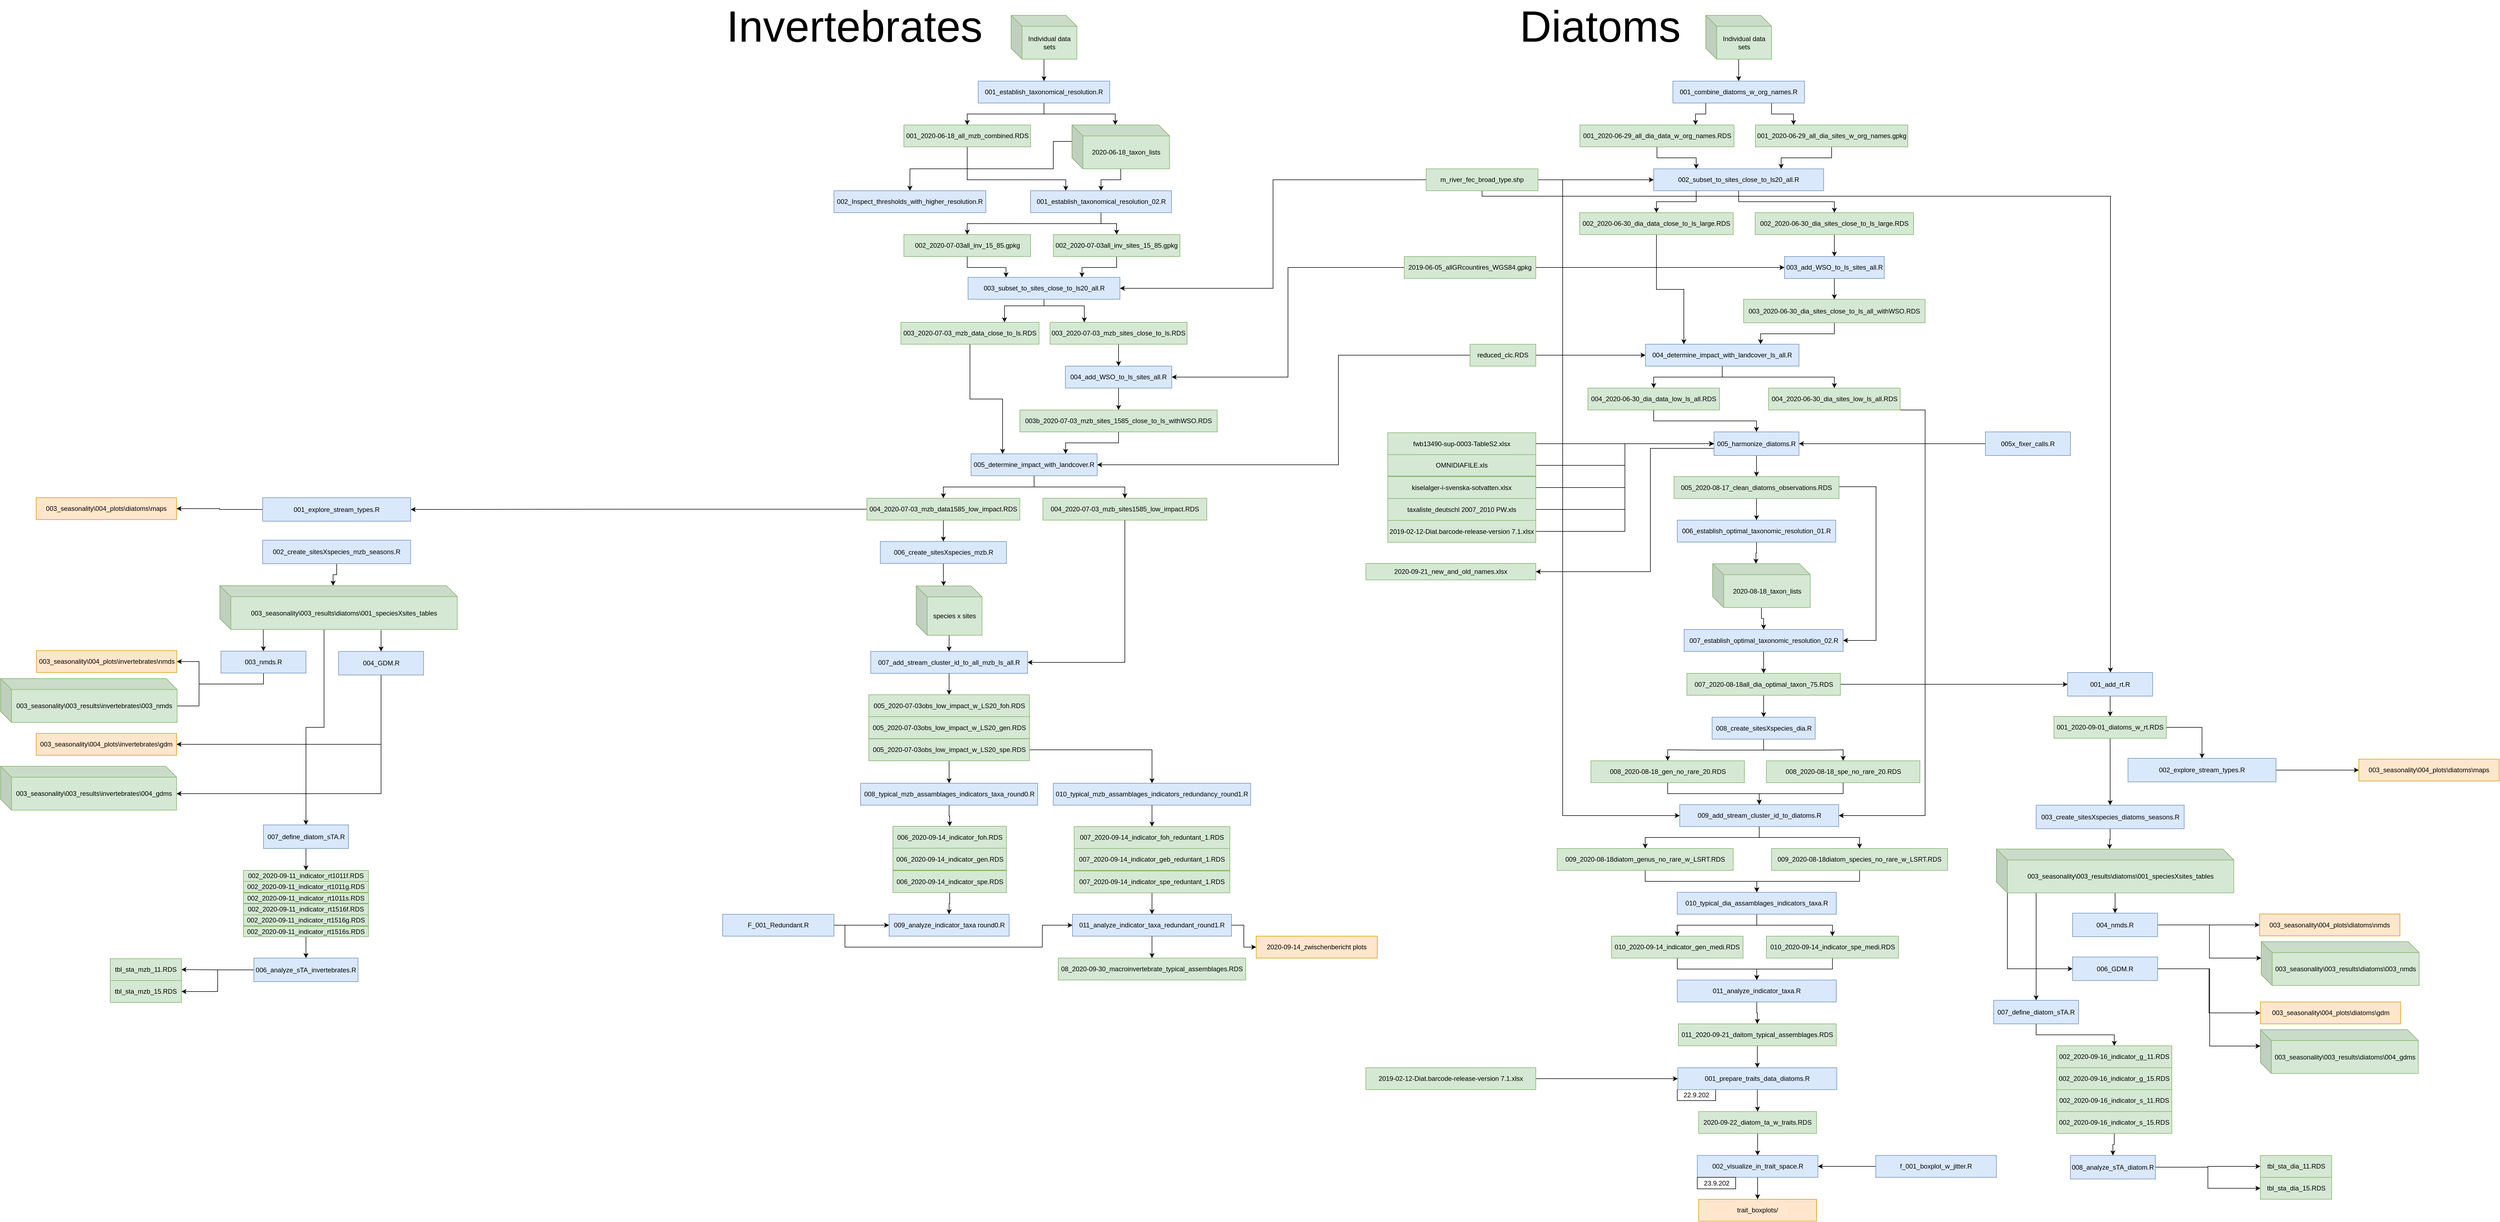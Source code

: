 <mxfile version="11.1.4" type="device"><diagram id="zZ6__ubE6fMLD0bl2Lyp" name="Page-1"><mxGraphModel dx="6152" dy="1668" grid="1" gridSize="10" guides="1" tooltips="1" connect="1" arrows="1" fold="1" page="1" pageScale="1" pageWidth="827" pageHeight="1169" math="0" shadow="0"><root><mxCell id="0"/><mxCell id="1" parent="0"/><mxCell id="y--7cneS94HftIKaFT1B-3" style="edgeStyle=orthogonalEdgeStyle;rounded=0;orthogonalLoop=1;jettySize=auto;html=1;entryX=0.5;entryY=0;entryDx=0;entryDy=0;" parent="1" source="J3pH9vml25Qg_MPW2xI2-6" target="bY2sgo6vUMt1fRVizos8-13" edge="1"><mxGeometry relative="1" as="geometry"><mxPoint x="210" y="190" as="targetPoint"/></mxGeometry></mxCell><mxCell id="J3pH9vml25Qg_MPW2xI2-6" value="Individual data sets" style="shape=cube;whiteSpace=wrap;html=1;boundedLbl=1;backgroundOutline=1;darkOpacity=0.05;darkOpacity2=0.1;fillColor=#d5e8d4;strokeColor=#82b366;" parent="1" vertex="1"><mxGeometry x="150" y="40" width="120" height="80" as="geometry"/></mxCell><mxCell id="LwLWpleBsxl-EmHqVK_2-1" style="edgeStyle=orthogonalEdgeStyle;rounded=0;orthogonalLoop=1;jettySize=auto;html=1;entryX=0.25;entryY=0;entryDx=0;entryDy=0;" parent="1" source="J3pH9vml25Qg_MPW2xI2-11" target="bY2sgo6vUMt1fRVizos8-18" edge="1"><mxGeometry relative="1" as="geometry"/></mxCell><mxCell id="J3pH9vml25Qg_MPW2xI2-11" value="001_2020-06-29_all_dia_data_w_org_names.RDS" style="rounded=0;whiteSpace=wrap;html=1;fillColor=#d5e8d4;strokeColor=#82b366;" parent="1" vertex="1"><mxGeometry x="-79.5" y="240" width="281" height="40" as="geometry"/></mxCell><mxCell id="LwLWpleBsxl-EmHqVK_2-2" style="edgeStyle=orthogonalEdgeStyle;rounded=0;orthogonalLoop=1;jettySize=auto;html=1;entryX=0.75;entryY=0;entryDx=0;entryDy=0;" parent="1" source="J3pH9vml25Qg_MPW2xI2-14" target="bY2sgo6vUMt1fRVizos8-18" edge="1"><mxGeometry relative="1" as="geometry"/></mxCell><mxCell id="J3pH9vml25Qg_MPW2xI2-14" value="001_2020-06-29_all_dia_sites_w_org_names.gpkg" style="rounded=0;whiteSpace=wrap;html=1;fillColor=#d5e8d4;strokeColor=#82b366;" parent="1" vertex="1"><mxGeometry x="240.5" y="240" width="278" height="40" as="geometry"/></mxCell><mxCell id="LwLWpleBsxl-EmHqVK_2-11" style="edgeStyle=orthogonalEdgeStyle;rounded=0;orthogonalLoop=1;jettySize=auto;html=1;entryX=0.25;entryY=0;entryDx=0;entryDy=0;" parent="1" source="J3pH9vml25Qg_MPW2xI2-25" target="bY2sgo6vUMt1fRVizos8-29" edge="1"><mxGeometry relative="1" as="geometry"/></mxCell><mxCell id="J3pH9vml25Qg_MPW2xI2-25" value="002_2020-06-30_dia_data_close_to_ls_large.RDS" style="rounded=0;whiteSpace=wrap;html=1;fillColor=#d5e8d4;strokeColor=#82b366;" parent="1" vertex="1"><mxGeometry x="-80" y="400" width="280" height="40" as="geometry"/></mxCell><mxCell id="LwLWpleBsxl-EmHqVK_2-6" style="edgeStyle=orthogonalEdgeStyle;rounded=0;orthogonalLoop=1;jettySize=auto;html=1;" parent="1" source="J3pH9vml25Qg_MPW2xI2-26" target="bY2sgo6vUMt1fRVizos8-26" edge="1"><mxGeometry relative="1" as="geometry"/></mxCell><mxCell id="J3pH9vml25Qg_MPW2xI2-26" value="002_2020-06-30_dia_sites_close_to_ls_large.RDS" style="rounded=0;whiteSpace=wrap;html=1;fillColor=#d5e8d4;strokeColor=#82b366;" parent="1" vertex="1"><mxGeometry x="240" y="400" width="289" height="40" as="geometry"/></mxCell><mxCell id="LwLWpleBsxl-EmHqVK_2-12" style="edgeStyle=orthogonalEdgeStyle;rounded=0;orthogonalLoop=1;jettySize=auto;html=1;entryX=0.75;entryY=0;entryDx=0;entryDy=0;" parent="1" source="J3pH9vml25Qg_MPW2xI2-31" target="bY2sgo6vUMt1fRVizos8-29" edge="1"><mxGeometry relative="1" as="geometry"/></mxCell><mxCell id="J3pH9vml25Qg_MPW2xI2-31" value="003_2020-06-30_dia_sites_close_to_ls_all_withWSO.RDS" style="rounded=0;whiteSpace=wrap;html=1;fillColor=#d5e8d4;strokeColor=#82b366;" parent="1" vertex="1"><mxGeometry x="219" y="558" width="331" height="43" as="geometry"/></mxCell><mxCell id="bY2sgo6vUMt1fRVizos8-33" style="edgeStyle=orthogonalEdgeStyle;rounded=0;orthogonalLoop=1;jettySize=auto;html=1;entryX=0;entryY=0.5;entryDx=0;entryDy=0;" parent="1" source="J3pH9vml25Qg_MPW2xI2-42" target="bY2sgo6vUMt1fRVizos8-29" edge="1"><mxGeometry relative="1" as="geometry"/></mxCell><mxCell id="loZjZSRMfqyiy64P5v8O-48" style="edgeStyle=orthogonalEdgeStyle;rounded=0;orthogonalLoop=1;jettySize=auto;html=1;entryX=1;entryY=0.5;entryDx=0;entryDy=0;fontSize=80;" parent="1" source="J3pH9vml25Qg_MPW2xI2-42" target="loZjZSRMfqyiy64P5v8O-45" edge="1"><mxGeometry relative="1" as="geometry"><Array as="points"><mxPoint x="-520" y="660"/><mxPoint x="-520" y="860"/></Array></mxGeometry></mxCell><mxCell id="J3pH9vml25Qg_MPW2xI2-42" value="reduced_clc.RDS" style="rounded=0;whiteSpace=wrap;html=1;fillColor=#d5e8d4;strokeColor=#82b366;" parent="1" vertex="1"><mxGeometry x="-280" y="640" width="120" height="40" as="geometry"/></mxCell><mxCell id="LwLWpleBsxl-EmHqVK_2-32" style="edgeStyle=orthogonalEdgeStyle;rounded=0;orthogonalLoop=1;jettySize=auto;html=1;entryX=0.5;entryY=0;entryDx=0;entryDy=0;" parent="1" source="J3pH9vml25Qg_MPW2xI2-46" target="bY2sgo6vUMt1fRVizos8-36" edge="1"><mxGeometry relative="1" as="geometry"><Array as="points"><mxPoint x="55" y="780"/><mxPoint x="242" y="780"/></Array></mxGeometry></mxCell><mxCell id="J3pH9vml25Qg_MPW2xI2-46" value="004_2020-06-30_dia_data_low_ls_all.RDS" style="rounded=0;whiteSpace=wrap;html=1;fillColor=#d5e8d4;strokeColor=#82b366;" parent="1" vertex="1"><mxGeometry x="-65" y="720" width="240" height="40" as="geometry"/></mxCell><mxCell id="t-o_gEDcgNqfqdEEazmj-4" style="edgeStyle=orthogonalEdgeStyle;rounded=0;orthogonalLoop=1;jettySize=auto;html=1;entryX=1;entryY=0.5;entryDx=0;entryDy=0;exitX=0.5;exitY=1;exitDx=0;exitDy=0;" parent="1" source="J3pH9vml25Qg_MPW2xI2-49" target="t-o_gEDcgNqfqdEEazmj-2" edge="1"><mxGeometry relative="1" as="geometry"><Array as="points"><mxPoint x="550" y="760"/><mxPoint x="550" y="1500"/></Array></mxGeometry></mxCell><mxCell id="J3pH9vml25Qg_MPW2xI2-49" value="004_2020-06-30_dia_sites_low_ls_all.RDS" style="rounded=0;whiteSpace=wrap;html=1;fillColor=#d5e8d4;strokeColor=#82b366;" parent="1" vertex="1"><mxGeometry x="264.5" y="720" width="240" height="40" as="geometry"/></mxCell><mxCell id="bY2sgo6vUMt1fRVizos8-16" style="edgeStyle=orthogonalEdgeStyle;rounded=0;orthogonalLoop=1;jettySize=auto;html=1;exitX=0.25;exitY=1;exitDx=0;exitDy=0;entryX=0.75;entryY=0;entryDx=0;entryDy=0;" parent="1" source="bY2sgo6vUMt1fRVizos8-13" target="J3pH9vml25Qg_MPW2xI2-11" edge="1"><mxGeometry relative="1" as="geometry"/></mxCell><mxCell id="bY2sgo6vUMt1fRVizos8-17" style="edgeStyle=orthogonalEdgeStyle;rounded=0;orthogonalLoop=1;jettySize=auto;html=1;entryX=0.25;entryY=0;entryDx=0;entryDy=0;exitX=0.75;exitY=1;exitDx=0;exitDy=0;" parent="1" source="bY2sgo6vUMt1fRVizos8-13" target="J3pH9vml25Qg_MPW2xI2-14" edge="1"><mxGeometry relative="1" as="geometry"/></mxCell><mxCell id="bY2sgo6vUMt1fRVizos8-13" value="&lt;span style=&quot;white-space: normal&quot;&gt;001_combine_diatoms_w_org_names.R&lt;/span&gt;" style="rounded=0;whiteSpace=wrap;html=1;fillColor=#dae8fc;strokeColor=#6c8ebf;" parent="1" vertex="1"><mxGeometry x="90" y="160" width="240" height="40" as="geometry"/></mxCell><UserObject label="" id="bY2sgo6vUMt1fRVizos8-22"><mxCell style="edgeStyle=orthogonalEdgeStyle;rounded=0;orthogonalLoop=1;jettySize=auto;html=1;entryX=0.5;entryY=0;entryDx=0;entryDy=0;exitX=0.25;exitY=1;exitDx=0;exitDy=0;" parent="1" source="bY2sgo6vUMt1fRVizos8-18" target="J3pH9vml25Qg_MPW2xI2-25" edge="1"><mxGeometry relative="1" as="geometry"/></mxCell></UserObject><mxCell id="LwLWpleBsxl-EmHqVK_2-3" style="edgeStyle=orthogonalEdgeStyle;rounded=0;orthogonalLoop=1;jettySize=auto;html=1;" parent="1" source="bY2sgo6vUMt1fRVizos8-18" target="J3pH9vml25Qg_MPW2xI2-26" edge="1"><mxGeometry relative="1" as="geometry"/></mxCell><mxCell id="bY2sgo6vUMt1fRVizos8-18" value="002_subset_to_sites_close_to_ls20_all.R" style="rounded=0;whiteSpace=wrap;html=1;fillColor=#dae8fc;strokeColor=#6c8ebf;" parent="1" vertex="1"><mxGeometry x="55" y="320" width="310" height="40" as="geometry"/></mxCell><mxCell id="LwLWpleBsxl-EmHqVK_2-10" style="edgeStyle=orthogonalEdgeStyle;rounded=0;orthogonalLoop=1;jettySize=auto;html=1;entryX=0.5;entryY=0;entryDx=0;entryDy=0;" parent="1" source="bY2sgo6vUMt1fRVizos8-26" target="J3pH9vml25Qg_MPW2xI2-31" edge="1"><mxGeometry relative="1" as="geometry"/></mxCell><mxCell id="bY2sgo6vUMt1fRVizos8-26" value="003_add_WSO_to_ls_sites_all.R" style="rounded=0;whiteSpace=wrap;html=1;fillColor=#dae8fc;strokeColor=#6c8ebf;" parent="1" vertex="1"><mxGeometry x="293.5" y="480" width="182" height="40" as="geometry"/></mxCell><mxCell id="LwLWpleBsxl-EmHqVK_2-15" style="edgeStyle=orthogonalEdgeStyle;rounded=0;orthogonalLoop=1;jettySize=auto;html=1;" parent="1" source="bY2sgo6vUMt1fRVizos8-29" target="J3pH9vml25Qg_MPW2xI2-46" edge="1"><mxGeometry relative="1" as="geometry"/></mxCell><mxCell id="LwLWpleBsxl-EmHqVK_2-16" style="edgeStyle=orthogonalEdgeStyle;rounded=0;orthogonalLoop=1;jettySize=auto;html=1;" parent="1" source="bY2sgo6vUMt1fRVizos8-29" target="J3pH9vml25Qg_MPW2xI2-49" edge="1"><mxGeometry relative="1" as="geometry"/></mxCell><mxCell id="bY2sgo6vUMt1fRVizos8-29" value="004_determine_impact_with_landcover_ls_all.R" style="rounded=0;whiteSpace=wrap;html=1;fillColor=#dae8fc;strokeColor=#6c8ebf;" parent="1" vertex="1"><mxGeometry x="40" y="640" width="280" height="40" as="geometry"/></mxCell><mxCell id="bY2sgo6vUMt1fRVizos8-57" style="edgeStyle=orthogonalEdgeStyle;rounded=0;orthogonalLoop=1;jettySize=auto;html=1;entryX=0.5;entryY=0;entryDx=0;entryDy=0;" parent="1" source="bY2sgo6vUMt1fRVizos8-36" target="bY2sgo6vUMt1fRVizos8-56" edge="1"><mxGeometry relative="1" as="geometry"/></mxCell><mxCell id="ZMjrOfEsATnUCk0Bat3j-33" style="edgeStyle=orthogonalEdgeStyle;rounded=0;orthogonalLoop=1;jettySize=auto;html=1;entryX=1;entryY=0.5;entryDx=0;entryDy=0;" parent="1" source="bY2sgo6vUMt1fRVizos8-36" target="ZMjrOfEsATnUCk0Bat3j-32" edge="1"><mxGeometry relative="1" as="geometry"><Array as="points"><mxPoint x="49" y="830"/><mxPoint x="49" y="1055"/></Array></mxGeometry></mxCell><mxCell id="bY2sgo6vUMt1fRVizos8-36" value="005_harmonize_diatoms.R" style="rounded=0;whiteSpace=wrap;html=1;fillColor=#dae8fc;strokeColor=#6c8ebf;" parent="1" vertex="1"><mxGeometry x="165" y="800" width="155" height="43" as="geometry"/></mxCell><mxCell id="LwLWpleBsxl-EmHqVK_2-36" style="edgeStyle=orthogonalEdgeStyle;rounded=0;orthogonalLoop=1;jettySize=auto;html=1;entryX=0;entryY=0.5;entryDx=0;entryDy=0;" parent="1" source="bY2sgo6vUMt1fRVizos8-41" target="bY2sgo6vUMt1fRVizos8-36" edge="1"><mxGeometry relative="1" as="geometry"/></mxCell><mxCell id="bY2sgo6vUMt1fRVizos8-41" value="fwb13490-sup-0003-TableS2.xlsx" style="rounded=0;whiteSpace=wrap;html=1;fillColor=#d5e8d4;strokeColor=#82b366;" parent="1" vertex="1"><mxGeometry x="-430" y="801.5" width="270" height="40" as="geometry"/></mxCell><mxCell id="LwLWpleBsxl-EmHqVK_2-37" style="edgeStyle=orthogonalEdgeStyle;rounded=0;orthogonalLoop=1;jettySize=auto;html=1;entryX=0;entryY=0.5;entryDx=0;entryDy=0;" parent="1" source="bY2sgo6vUMt1fRVizos8-42" target="bY2sgo6vUMt1fRVizos8-36" edge="1"><mxGeometry relative="1" as="geometry"/></mxCell><mxCell id="bY2sgo6vUMt1fRVizos8-42" value="OMNIDIAFILE.xls" style="rounded=0;whiteSpace=wrap;html=1;fillColor=#d5e8d4;strokeColor=#82b366;" parent="1" vertex="1"><mxGeometry x="-430" y="841.5" width="270" height="39" as="geometry"/></mxCell><mxCell id="LwLWpleBsxl-EmHqVK_2-38" style="edgeStyle=orthogonalEdgeStyle;rounded=0;orthogonalLoop=1;jettySize=auto;html=1;entryX=0;entryY=0.5;entryDx=0;entryDy=0;" parent="1" source="bY2sgo6vUMt1fRVizos8-43" target="bY2sgo6vUMt1fRVizos8-36" edge="1"><mxGeometry relative="1" as="geometry"/></mxCell><mxCell id="bY2sgo6vUMt1fRVizos8-43" value="kiselalger-i-svenska-sotvatten.xlsx" style="rounded=0;whiteSpace=wrap;html=1;fillColor=#d5e8d4;strokeColor=#82b366;" parent="1" vertex="1"><mxGeometry x="-430" y="881.5" width="270" height="40" as="geometry"/></mxCell><mxCell id="LwLWpleBsxl-EmHqVK_2-39" style="edgeStyle=orthogonalEdgeStyle;rounded=0;orthogonalLoop=1;jettySize=auto;html=1;entryX=0;entryY=0.5;entryDx=0;entryDy=0;" parent="1" source="bY2sgo6vUMt1fRVizos8-44" target="bY2sgo6vUMt1fRVizos8-36" edge="1"><mxGeometry relative="1" as="geometry"/></mxCell><mxCell id="bY2sgo6vUMt1fRVizos8-44" value="taxaliste_deutschl 2007_2010 PW.xls" style="rounded=0;whiteSpace=wrap;html=1;fillColor=#d5e8d4;strokeColor=#82b366;" parent="1" vertex="1"><mxGeometry x="-430" y="921.5" width="270" height="40" as="geometry"/></mxCell><mxCell id="LwLWpleBsxl-EmHqVK_2-40" style="edgeStyle=orthogonalEdgeStyle;rounded=0;orthogonalLoop=1;jettySize=auto;html=1;entryX=0;entryY=0.5;entryDx=0;entryDy=0;" parent="1" source="bY2sgo6vUMt1fRVizos8-49" target="bY2sgo6vUMt1fRVizos8-36" edge="1"><mxGeometry relative="1" as="geometry"/></mxCell><mxCell id="bY2sgo6vUMt1fRVizos8-49" value="2019-02-12-Diat.barcode-release-version 7.1.xlsx" style="rounded=0;whiteSpace=wrap;html=1;fillColor=#d5e8d4;strokeColor=#82b366;" parent="1" vertex="1"><mxGeometry x="-430" y="961.5" width="270" height="40" as="geometry"/></mxCell><mxCell id="LwLWpleBsxl-EmHqVK_2-19" style="edgeStyle=orthogonalEdgeStyle;rounded=0;orthogonalLoop=1;jettySize=auto;html=1;" parent="1" source="bY2sgo6vUMt1fRVizos8-56" target="nE_HDUS3c1Ao5aAlprfQ-1" edge="1"><mxGeometry relative="1" as="geometry"/></mxCell><mxCell id="LwLWpleBsxl-EmHqVK_2-22" style="edgeStyle=orthogonalEdgeStyle;rounded=0;orthogonalLoop=1;jettySize=auto;html=1;entryX=1;entryY=0.5;entryDx=0;entryDy=0;" parent="1" source="bY2sgo6vUMt1fRVizos8-56" target="nE_HDUS3c1Ao5aAlprfQ-9" edge="1"><mxGeometry relative="1" as="geometry"><Array as="points"><mxPoint x="460.5" y="900"/><mxPoint x="460.5" y="1180"/></Array></mxGeometry></mxCell><mxCell id="bY2sgo6vUMt1fRVizos8-56" value="005_2020-08-17_clean_diatoms_observations.RDS" style="rounded=0;whiteSpace=wrap;html=1;fillColor=#d5e8d4;strokeColor=#82b366;" parent="1" vertex="1"><mxGeometry x="92" y="881.5" width="301" height="40" as="geometry"/></mxCell><mxCell id="bY2sgo6vUMt1fRVizos8-61" style="edgeStyle=orthogonalEdgeStyle;rounded=0;orthogonalLoop=1;jettySize=auto;html=1;" parent="1" edge="1"><mxGeometry relative="1" as="geometry"><mxPoint x="103" y="800" as="sourcePoint"/></mxGeometry></mxCell><mxCell id="LwLWpleBsxl-EmHqVK_2-20" style="edgeStyle=orthogonalEdgeStyle;rounded=0;orthogonalLoop=1;jettySize=auto;html=1;entryX=0;entryY=0;entryDx=79.0;entryDy=0;entryPerimeter=0;" parent="1" source="nE_HDUS3c1Ao5aAlprfQ-1" target="nE_HDUS3c1Ao5aAlprfQ-3" edge="1"><mxGeometry relative="1" as="geometry"/></mxCell><mxCell id="nE_HDUS3c1Ao5aAlprfQ-1" value="006_establish_optimal_taxonomic_resolution_01.R" style="rounded=0;whiteSpace=wrap;html=1;fillColor=#dae8fc;strokeColor=#6c8ebf;" parent="1" vertex="1"><mxGeometry x="98" y="961" width="289" height="40" as="geometry"/></mxCell><mxCell id="nE_HDUS3c1Ao5aAlprfQ-10" style="edgeStyle=orthogonalEdgeStyle;rounded=0;orthogonalLoop=1;jettySize=auto;html=1;" parent="1" source="nE_HDUS3c1Ao5aAlprfQ-3" target="nE_HDUS3c1Ao5aAlprfQ-9" edge="1"><mxGeometry relative="1" as="geometry"/></mxCell><mxCell id="nE_HDUS3c1Ao5aAlprfQ-3" value="2020-08-18_taxon_lists" style="shape=cube;whiteSpace=wrap;html=1;boundedLbl=1;backgroundOutline=1;darkOpacity=0.05;darkOpacity2=0.1;fillColor=#d5e8d4;strokeColor=#82b366;" parent="1" vertex="1"><mxGeometry x="162.5" y="1040.5" width="178" height="80" as="geometry"/></mxCell><mxCell id="LwLWpleBsxl-EmHqVK_2-23" style="edgeStyle=orthogonalEdgeStyle;rounded=0;orthogonalLoop=1;jettySize=auto;html=1;" parent="1" source="nE_HDUS3c1Ao5aAlprfQ-9" target="nE_HDUS3c1Ao5aAlprfQ-11" edge="1"><mxGeometry relative="1" as="geometry"/></mxCell><mxCell id="nE_HDUS3c1Ao5aAlprfQ-9" value="007_establish_optimal_taxonomic_resolution_02.R" style="rounded=0;whiteSpace=wrap;html=1;fillColor=#dae8fc;strokeColor=#6c8ebf;" parent="1" vertex="1"><mxGeometry x="110.5" y="1160.5" width="290" height="40" as="geometry"/></mxCell><mxCell id="nE_HDUS3c1Ao5aAlprfQ-14" style="edgeStyle=orthogonalEdgeStyle;rounded=0;orthogonalLoop=1;jettySize=auto;html=1;entryX=0.5;entryY=0;entryDx=0;entryDy=0;" parent="1" source="nE_HDUS3c1Ao5aAlprfQ-11" target="nE_HDUS3c1Ao5aAlprfQ-13" edge="1"><mxGeometry relative="1" as="geometry"/></mxCell><mxCell id="ZUZ1qDn-kxukTPUJ9nyh-3" style="edgeStyle=orthogonalEdgeStyle;rounded=0;orthogonalLoop=1;jettySize=auto;html=1;" edge="1" parent="1" source="nE_HDUS3c1Ao5aAlprfQ-11" target="ZUZ1qDn-kxukTPUJ9nyh-2"><mxGeometry relative="1" as="geometry"/></mxCell><mxCell id="nE_HDUS3c1Ao5aAlprfQ-11" value="007_2020-08-18all_dia_optimal_taxon_75.RDS" style="rounded=0;whiteSpace=wrap;html=1;fillColor=#d5e8d4;strokeColor=#82b366;" parent="1" vertex="1"><mxGeometry x="115.5" y="1240.5" width="280" height="40" as="geometry"/></mxCell><mxCell id="LwLWpleBsxl-EmHqVK_2-26" style="edgeStyle=orthogonalEdgeStyle;rounded=0;orthogonalLoop=1;jettySize=auto;html=1;" parent="1" source="nE_HDUS3c1Ao5aAlprfQ-13" target="LwLWpleBsxl-EmHqVK_2-24" edge="1"><mxGeometry relative="1" as="geometry"/></mxCell><mxCell id="LwLWpleBsxl-EmHqVK_2-27" style="edgeStyle=orthogonalEdgeStyle;rounded=0;orthogonalLoop=1;jettySize=auto;html=1;" parent="1" source="nE_HDUS3c1Ao5aAlprfQ-13" target="LwLWpleBsxl-EmHqVK_2-25" edge="1"><mxGeometry relative="1" as="geometry"/></mxCell><mxCell id="nE_HDUS3c1Ao5aAlprfQ-13" value="008_create_sitesXspecies_dia.R" style="rounded=0;whiteSpace=wrap;html=1;fillColor=#dae8fc;strokeColor=#6c8ebf;" parent="1" vertex="1"><mxGeometry x="161.5" y="1320.5" width="188" height="40" as="geometry"/></mxCell><mxCell id="LwLWpleBsxl-EmHqVK_2-43" style="edgeStyle=orthogonalEdgeStyle;rounded=0;orthogonalLoop=1;jettySize=auto;html=1;" parent="1" source="t-o_gEDcgNqfqdEEazmj-2" target="LwLWpleBsxl-EmHqVK_2-41" edge="1"><mxGeometry relative="1" as="geometry"/></mxCell><mxCell id="LwLWpleBsxl-EmHqVK_2-47" style="edgeStyle=orthogonalEdgeStyle;rounded=0;orthogonalLoop=1;jettySize=auto;html=1;" parent="1" source="t-o_gEDcgNqfqdEEazmj-2" target="LwLWpleBsxl-EmHqVK_2-42" edge="1"><mxGeometry relative="1" as="geometry"/></mxCell><mxCell id="t-o_gEDcgNqfqdEEazmj-2" value="&lt;span style=&quot;text-align: left ; white-space: nowrap&quot;&gt;009_add_stream_cluster_id_to_diatoms.R&lt;/span&gt;" style="rounded=0;whiteSpace=wrap;html=1;fillColor=#dae8fc;strokeColor=#6c8ebf;" parent="1" vertex="1"><mxGeometry x="102.5" y="1480" width="290" height="40" as="geometry"/></mxCell><mxCell id="LwLWpleBsxl-EmHqVK_2-52" style="edgeStyle=orthogonalEdgeStyle;rounded=0;orthogonalLoop=1;jettySize=auto;html=1;" parent="1" source="t-o_gEDcgNqfqdEEazmj-9" target="LwLWpleBsxl-EmHqVK_2-49" edge="1"><mxGeometry relative="1" as="geometry"/></mxCell><mxCell id="LwLWpleBsxl-EmHqVK_2-53" style="edgeStyle=orthogonalEdgeStyle;rounded=0;orthogonalLoop=1;jettySize=auto;html=1;" parent="1" source="t-o_gEDcgNqfqdEEazmj-9" target="LwLWpleBsxl-EmHqVK_2-50" edge="1"><mxGeometry relative="1" as="geometry"/></mxCell><mxCell id="t-o_gEDcgNqfqdEEazmj-9" value="&lt;span style=&quot;text-align: left&quot;&gt;&lt;span style=&quot;white-space: nowrap&quot;&gt;010_typical_dia_assamblages_indicators_taxa.R&lt;/span&gt;&lt;/span&gt;" style="rounded=0;whiteSpace=wrap;html=1;fillColor=#dae8fc;strokeColor=#6c8ebf;" parent="1" vertex="1"><mxGeometry x="98" y="1640" width="290" height="40" as="geometry"/></mxCell><mxCell id="LwLWpleBsxl-EmHqVK_2-5" style="edgeStyle=orthogonalEdgeStyle;rounded=0;orthogonalLoop=1;jettySize=auto;html=1;entryX=0;entryY=0.5;entryDx=0;entryDy=0;" parent="1" source="LwLWpleBsxl-EmHqVK_2-4" target="bY2sgo6vUMt1fRVizos8-18" edge="1"><mxGeometry relative="1" as="geometry"/></mxCell><mxCell id="loZjZSRMfqyiy64P5v8O-43" style="edgeStyle=orthogonalEdgeStyle;rounded=0;orthogonalLoop=1;jettySize=auto;html=1;entryX=1;entryY=0.5;entryDx=0;entryDy=0;fontSize=80;" parent="1" source="LwLWpleBsxl-EmHqVK_2-4" target="loZjZSRMfqyiy64P5v8O-29" edge="1"><mxGeometry relative="1" as="geometry"/></mxCell><mxCell id="ZUZ1qDn-kxukTPUJ9nyh-1" style="edgeStyle=orthogonalEdgeStyle;rounded=0;orthogonalLoop=1;jettySize=auto;html=1;entryX=0;entryY=0.5;entryDx=0;entryDy=0;" edge="1" parent="1" source="LwLWpleBsxl-EmHqVK_2-4" target="t-o_gEDcgNqfqdEEazmj-2"><mxGeometry relative="1" as="geometry"><Array as="points"><mxPoint x="-111" y="340"/><mxPoint x="-111" y="1500"/></Array></mxGeometry></mxCell><mxCell id="ZUZ1qDn-kxukTPUJ9nyh-4" style="edgeStyle=orthogonalEdgeStyle;rounded=0;orthogonalLoop=1;jettySize=auto;html=1;" edge="1" parent="1" source="LwLWpleBsxl-EmHqVK_2-4" target="ZUZ1qDn-kxukTPUJ9nyh-2"><mxGeometry relative="1" as="geometry"><Array as="points"><mxPoint x="-258" y="370"/><mxPoint x="888" y="370"/></Array></mxGeometry></mxCell><mxCell id="LwLWpleBsxl-EmHqVK_2-4" value="m_river_fec_broad_type.shp" style="rounded=0;whiteSpace=wrap;html=1;fillColor=#d5e8d4;strokeColor=#82b366;" parent="1" vertex="1"><mxGeometry x="-360" y="320" width="204" height="40" as="geometry"/></mxCell><mxCell id="LwLWpleBsxl-EmHqVK_2-8" style="edgeStyle=orthogonalEdgeStyle;rounded=0;orthogonalLoop=1;jettySize=auto;html=1;entryX=0;entryY=0.5;entryDx=0;entryDy=0;" parent="1" source="LwLWpleBsxl-EmHqVK_2-7" target="bY2sgo6vUMt1fRVizos8-26" edge="1"><mxGeometry relative="1" as="geometry"/></mxCell><mxCell id="loZjZSRMfqyiy64P5v8O-44" style="edgeStyle=orthogonalEdgeStyle;rounded=0;orthogonalLoop=1;jettySize=auto;html=1;entryX=1;entryY=0.5;entryDx=0;entryDy=0;fontSize=80;" parent="1" source="LwLWpleBsxl-EmHqVK_2-7" target="loZjZSRMfqyiy64P5v8O-39" edge="1"><mxGeometry relative="1" as="geometry"/></mxCell><mxCell id="LwLWpleBsxl-EmHqVK_2-7" value="2019-06-05_allGRcountires_WGS84.gpkg" style="rounded=0;whiteSpace=wrap;html=1;fillColor=#d5e8d4;strokeColor=#82b366;" parent="1" vertex="1"><mxGeometry x="-400" y="480" width="240" height="40" as="geometry"/></mxCell><mxCell id="LwLWpleBsxl-EmHqVK_2-18" style="edgeStyle=orthogonalEdgeStyle;rounded=0;orthogonalLoop=1;jettySize=auto;html=1;" parent="1" source="LwLWpleBsxl-EmHqVK_2-17" target="bY2sgo6vUMt1fRVizos8-36" edge="1"><mxGeometry relative="1" as="geometry"/></mxCell><mxCell id="LwLWpleBsxl-EmHqVK_2-17" value="005x_fixer_calls.R" style="rounded=0;whiteSpace=wrap;html=1;fillColor=#dae8fc;strokeColor=#6c8ebf;" parent="1" vertex="1"><mxGeometry x="660" y="800" width="155" height="43" as="geometry"/></mxCell><mxCell id="LwLWpleBsxl-EmHqVK_2-31" style="edgeStyle=orthogonalEdgeStyle;rounded=0;orthogonalLoop=1;jettySize=auto;html=1;" parent="1" source="LwLWpleBsxl-EmHqVK_2-24" target="t-o_gEDcgNqfqdEEazmj-2" edge="1"><mxGeometry relative="1" as="geometry"/></mxCell><mxCell id="LwLWpleBsxl-EmHqVK_2-24" value="008_2020-08-18_spe_no_rare_20.RDS" style="rounded=0;whiteSpace=wrap;html=1;fillColor=#d5e8d4;strokeColor=#82b366;" parent="1" vertex="1"><mxGeometry x="260.5" y="1400" width="280" height="40" as="geometry"/></mxCell><mxCell id="LwLWpleBsxl-EmHqVK_2-30" style="edgeStyle=orthogonalEdgeStyle;rounded=0;orthogonalLoop=1;jettySize=auto;html=1;" parent="1" source="LwLWpleBsxl-EmHqVK_2-25" target="t-o_gEDcgNqfqdEEazmj-2" edge="1"><mxGeometry relative="1" as="geometry"/></mxCell><mxCell id="LwLWpleBsxl-EmHqVK_2-25" value="008_2020-08-18_gen_no_rare_20.RDS" style="rounded=0;whiteSpace=wrap;html=1;fillColor=#d5e8d4;strokeColor=#82b366;" parent="1" vertex="1"><mxGeometry x="-59.5" y="1400" width="280" height="40" as="geometry"/></mxCell><mxCell id="LwLWpleBsxl-EmHqVK_2-45" style="edgeStyle=orthogonalEdgeStyle;rounded=0;orthogonalLoop=1;jettySize=auto;html=1;" parent="1" source="LwLWpleBsxl-EmHqVK_2-41" target="t-o_gEDcgNqfqdEEazmj-9" edge="1"><mxGeometry relative="1" as="geometry"/></mxCell><mxCell id="LwLWpleBsxl-EmHqVK_2-41" value="009_2020-08-18diatom_genus_no_rare_w_LSRT.RDS" style="rounded=0;whiteSpace=wrap;html=1;fillColor=#d5e8d4;strokeColor=#82b366;" parent="1" vertex="1"><mxGeometry x="-121" y="1560" width="321" height="40" as="geometry"/></mxCell><mxCell id="LwLWpleBsxl-EmHqVK_2-48" style="edgeStyle=orthogonalEdgeStyle;rounded=0;orthogonalLoop=1;jettySize=auto;html=1;entryX=0.5;entryY=0;entryDx=0;entryDy=0;" parent="1" source="LwLWpleBsxl-EmHqVK_2-42" target="t-o_gEDcgNqfqdEEazmj-9" edge="1"><mxGeometry relative="1" as="geometry"/></mxCell><mxCell id="LwLWpleBsxl-EmHqVK_2-42" value="009_2020-08-18diatom_species_no_rare_w_LSRT.RDS" style="rounded=0;whiteSpace=wrap;html=1;fillColor=#d5e8d4;strokeColor=#82b366;" parent="1" vertex="1"><mxGeometry x="270" y="1560" width="321" height="40" as="geometry"/></mxCell><mxCell id="LwLWpleBsxl-EmHqVK_2-55" style="edgeStyle=orthogonalEdgeStyle;rounded=0;orthogonalLoop=1;jettySize=auto;html=1;" parent="1" source="LwLWpleBsxl-EmHqVK_2-49" target="LwLWpleBsxl-EmHqVK_2-54" edge="1"><mxGeometry relative="1" as="geometry"/></mxCell><mxCell id="LwLWpleBsxl-EmHqVK_2-49" value="010_2020-09-14_indicator_gen_medi.RDS" style="rounded=0;whiteSpace=wrap;html=1;fillColor=#d5e8d4;strokeColor=#82b366;" parent="1" vertex="1"><mxGeometry x="-22" y="1720" width="240" height="40" as="geometry"/></mxCell><mxCell id="LwLWpleBsxl-EmHqVK_2-56" style="edgeStyle=orthogonalEdgeStyle;rounded=0;orthogonalLoop=1;jettySize=auto;html=1;" parent="1" source="LwLWpleBsxl-EmHqVK_2-50" target="LwLWpleBsxl-EmHqVK_2-54" edge="1"><mxGeometry relative="1" as="geometry"/></mxCell><mxCell id="LwLWpleBsxl-EmHqVK_2-50" value="010_2020-09-14_indicator_spe_medi.RDS" style="rounded=0;whiteSpace=wrap;html=1;fillColor=#d5e8d4;strokeColor=#82b366;" parent="1" vertex="1"><mxGeometry x="260.5" y="1720" width="241" height="40" as="geometry"/></mxCell><mxCell id="ZMjrOfEsATnUCk0Bat3j-37" style="edgeStyle=orthogonalEdgeStyle;rounded=0;orthogonalLoop=1;jettySize=auto;html=1;entryX=0.5;entryY=0;entryDx=0;entryDy=0;" parent="1" source="LwLWpleBsxl-EmHqVK_2-54" target="LwLWpleBsxl-EmHqVK_2-57" edge="1"><mxGeometry relative="1" as="geometry"/></mxCell><mxCell id="LwLWpleBsxl-EmHqVK_2-54" value="&lt;div style=&quot;text-align: left&quot;&gt;&lt;span style=&quot;white-space: nowrap&quot;&gt;011_analyze_indicator_taxa.R&lt;/span&gt;&lt;/div&gt;" style="rounded=0;whiteSpace=wrap;html=1;fillColor=#dae8fc;strokeColor=#6c8ebf;" parent="1" vertex="1"><mxGeometry x="98" y="1800" width="290" height="40" as="geometry"/></mxCell><mxCell id="ZMjrOfEsATnUCk0Bat3j-36" style="edgeStyle=orthogonalEdgeStyle;rounded=0;orthogonalLoop=1;jettySize=auto;html=1;entryX=0.5;entryY=0;entryDx=0;entryDy=0;" parent="1" source="LwLWpleBsxl-EmHqVK_2-57" target="ZMjrOfEsATnUCk0Bat3j-34" edge="1"><mxGeometry relative="1" as="geometry"/></mxCell><mxCell id="LwLWpleBsxl-EmHqVK_2-57" value="011_2020-09-21_daitom_typical_assemblages.RDS" style="rounded=0;whiteSpace=wrap;html=1;fillColor=#d5e8d4;strokeColor=#82b366;" parent="1" vertex="1"><mxGeometry x="100" y="1880" width="288" height="40" as="geometry"/></mxCell><mxCell id="ZMjrOfEsATnUCk0Bat3j-35" style="edgeStyle=orthogonalEdgeStyle;rounded=0;orthogonalLoop=1;jettySize=auto;html=1;" parent="1" source="ZMjrOfEsATnUCk0Bat3j-15" target="ZMjrOfEsATnUCk0Bat3j-34" edge="1"><mxGeometry relative="1" as="geometry"/></mxCell><mxCell id="ZMjrOfEsATnUCk0Bat3j-15" value="2019-02-12-Diat.barcode-release-version 7.1.xlsx" style="rounded=0;whiteSpace=wrap;html=1;fillColor=#d5e8d4;strokeColor=#82b366;" parent="1" vertex="1"><mxGeometry x="-470" y="1960" width="310" height="40" as="geometry"/></mxCell><mxCell id="ZMjrOfEsATnUCk0Bat3j-16" style="edgeStyle=orthogonalEdgeStyle;rounded=0;orthogonalLoop=1;jettySize=auto;html=1;entryX=0.5;entryY=0;entryDx=0;entryDy=0;" parent="1" source="ZMjrOfEsATnUCk0Bat3j-17" target="ZMjrOfEsATnUCk0Bat3j-24" edge="1"><mxGeometry relative="1" as="geometry"/></mxCell><mxCell id="ZMjrOfEsATnUCk0Bat3j-17" value="2020-09-22_diatom_ta_w_traits.RDS" style="rounded=0;whiteSpace=wrap;html=1;fillColor=#d5e8d4;strokeColor=#82b366;" parent="1" vertex="1"><mxGeometry x="137" y="2040" width="215" height="40" as="geometry"/></mxCell><mxCell id="ZMjrOfEsATnUCk0Bat3j-18" style="edgeStyle=orthogonalEdgeStyle;rounded=0;orthogonalLoop=1;jettySize=auto;html=1;entryX=1;entryY=0.5;entryDx=0;entryDy=0;" parent="1" source="ZMjrOfEsATnUCk0Bat3j-19" target="ZMjrOfEsATnUCk0Bat3j-24" edge="1"><mxGeometry relative="1" as="geometry"/></mxCell><mxCell id="ZMjrOfEsATnUCk0Bat3j-19" value="f_001_boxplot_w_jitter.R" style="rounded=0;whiteSpace=wrap;html=1;fillColor=#dae8fc;strokeColor=#6c8ebf;" parent="1" vertex="1"><mxGeometry x="460" y="2120" width="220" height="40" as="geometry"/></mxCell><mxCell id="ZMjrOfEsATnUCk0Bat3j-23" value="" style="group" parent="1" vertex="1" connectable="0"><mxGeometry x="134.5" y="2120" width="220" height="51" as="geometry"/></mxCell><mxCell id="ZMjrOfEsATnUCk0Bat3j-24" value="002_visualize_in_trait_space.R" style="rounded=0;whiteSpace=wrap;html=1;fillColor=#dae8fc;strokeColor=#6c8ebf;" parent="ZMjrOfEsATnUCk0Bat3j-23" vertex="1"><mxGeometry width="220" height="40" as="geometry"/></mxCell><mxCell id="ZMjrOfEsATnUCk0Bat3j-26" value="trait_boxplots/" style="rounded=0;whiteSpace=wrap;html=1;fillColor=#ffe6cc;strokeColor=#d79b00;" parent="1" vertex="1"><mxGeometry x="137" y="2200" width="215" height="40" as="geometry"/></mxCell><mxCell id="ZMjrOfEsATnUCk0Bat3j-32" value="2020-09-21_new_and_old_names.xlsx" style="rounded=0;whiteSpace=wrap;html=1;fillColor=#d5e8d4;strokeColor=#82b366;" parent="1" vertex="1"><mxGeometry x="-470" y="1040" width="310" height="30" as="geometry"/></mxCell><mxCell id="ZMjrOfEsATnUCk0Bat3j-22" value="22.9.202" style="rounded=0;whiteSpace=wrap;html=1;" parent="1" vertex="1"><mxGeometry x="98" y="2000" width="70" height="20" as="geometry"/></mxCell><mxCell id="ZMjrOfEsATnUCk0Bat3j-38" style="edgeStyle=orthogonalEdgeStyle;rounded=0;orthogonalLoop=1;jettySize=auto;html=1;" parent="1" source="ZMjrOfEsATnUCk0Bat3j-34" target="ZMjrOfEsATnUCk0Bat3j-17" edge="1"><mxGeometry relative="1" as="geometry"/></mxCell><mxCell id="ZMjrOfEsATnUCk0Bat3j-34" value="&lt;div style=&quot;text-align: left&quot;&gt;&lt;span style=&quot;text-align: center&quot;&gt;001_prepare_traits_data_diatoms.R&lt;/span&gt;&lt;br&gt;&lt;/div&gt;" style="rounded=0;whiteSpace=wrap;html=1;fillColor=#dae8fc;strokeColor=#6c8ebf;" parent="1" vertex="1"><mxGeometry x="99" y="1960" width="290" height="40" as="geometry"/></mxCell><mxCell id="ZMjrOfEsATnUCk0Bat3j-39" style="edgeStyle=orthogonalEdgeStyle;rounded=0;orthogonalLoop=1;jettySize=auto;html=1;exitX=0.5;exitY=1;exitDx=0;exitDy=0;" parent="1" source="ZMjrOfEsATnUCk0Bat3j-24" edge="1"><mxGeometry relative="1" as="geometry"><mxPoint x="244.31" y="2160.172" as="targetPoint"/></mxGeometry></mxCell><mxCell id="ZMjrOfEsATnUCk0Bat3j-25" value="23.9.202" style="rounded=0;whiteSpace=wrap;html=1;" parent="1" vertex="1"><mxGeometry x="134.5" y="2160" width="70" height="21" as="geometry"/></mxCell><mxCell id="ZMjrOfEsATnUCk0Bat3j-40" style="edgeStyle=orthogonalEdgeStyle;rounded=0;orthogonalLoop=1;jettySize=auto;html=1;" parent="1" source="ZMjrOfEsATnUCk0Bat3j-24" target="ZMjrOfEsATnUCk0Bat3j-26" edge="1"><mxGeometry relative="1" as="geometry"/></mxCell><mxCell id="loZjZSRMfqyiy64P5v8O-11" style="edgeStyle=orthogonalEdgeStyle;rounded=0;orthogonalLoop=1;jettySize=auto;html=1;entryX=0.5;entryY=0;entryDx=0;entryDy=0;fontSize=80;" parent="1" source="loZjZSRMfqyiy64P5v8O-1" target="loZjZSRMfqyiy64P5v8O-10" edge="1"><mxGeometry relative="1" as="geometry"/></mxCell><mxCell id="loZjZSRMfqyiy64P5v8O-1" value="Individual data sets" style="shape=cube;whiteSpace=wrap;html=1;boundedLbl=1;backgroundOutline=1;darkOpacity=0.05;darkOpacity2=0.1;fillColor=#d5e8d4;strokeColor=#82b366;" parent="1" vertex="1"><mxGeometry x="-1117" y="40" width="120" height="80" as="geometry"/></mxCell><mxCell id="loZjZSRMfqyiy64P5v8O-2" value="Diatoms" style="text;html=1;strokeColor=none;fillColor=none;align=center;verticalAlign=middle;whiteSpace=wrap;rounded=0;fontSize=80;" parent="1" vertex="1"><mxGeometry x="-110" y="50" width="135" height="20" as="geometry"/></mxCell><mxCell id="loZjZSRMfqyiy64P5v8O-5" value="Invertebrates" style="text;html=1;strokeColor=none;fillColor=none;align=center;verticalAlign=middle;whiteSpace=wrap;rounded=0;fontSize=80;" parent="1" vertex="1"><mxGeometry x="-1470" y="50" width="135" height="20" as="geometry"/></mxCell><mxCell id="loZjZSRMfqyiy64P5v8O-25" style="edgeStyle=orthogonalEdgeStyle;rounded=0;orthogonalLoop=1;jettySize=auto;html=1;fontSize=80;" parent="1" source="loZjZSRMfqyiy64P5v8O-8" target="loZjZSRMfqyiy64P5v8O-24" edge="1"><mxGeometry relative="1" as="geometry"/></mxCell><mxCell id="loZjZSRMfqyiy64P5v8O-27" style="edgeStyle=orthogonalEdgeStyle;rounded=0;orthogonalLoop=1;jettySize=auto;html=1;entryX=0.25;entryY=0;entryDx=0;entryDy=0;fontSize=80;" parent="1" source="loZjZSRMfqyiy64P5v8O-8" target="loZjZSRMfqyiy64P5v8O-17" edge="1"><mxGeometry relative="1" as="geometry"><Array as="points"><mxPoint x="-1197" y="340"/><mxPoint x="-1017" y="340"/></Array></mxGeometry></mxCell><mxCell id="loZjZSRMfqyiy64P5v8O-8" value="001_2020-06-18_all_mzb_combined.RDS" style="rounded=0;whiteSpace=wrap;html=1;fillColor=#d5e8d4;strokeColor=#82b366;" parent="1" vertex="1"><mxGeometry x="-1312.5" y="240" width="231" height="40" as="geometry"/></mxCell><mxCell id="loZjZSRMfqyiy64P5v8O-12" style="edgeStyle=orthogonalEdgeStyle;rounded=0;orthogonalLoop=1;jettySize=auto;html=1;fontSize=80;" parent="1" source="loZjZSRMfqyiy64P5v8O-10" target="loZjZSRMfqyiy64P5v8O-8" edge="1"><mxGeometry relative="1" as="geometry"/></mxCell><mxCell id="loZjZSRMfqyiy64P5v8O-16" style="edgeStyle=orthogonalEdgeStyle;rounded=0;orthogonalLoop=1;jettySize=auto;html=1;entryX=0;entryY=0;entryDx=79;entryDy=0;entryPerimeter=0;fontSize=80;" parent="1" source="loZjZSRMfqyiy64P5v8O-10" target="loZjZSRMfqyiy64P5v8O-15" edge="1"><mxGeometry relative="1" as="geometry"/></mxCell><mxCell id="loZjZSRMfqyiy64P5v8O-10" value="001_establish_taxonomical_resolution.R" style="rounded=0;whiteSpace=wrap;html=1;fillColor=#dae8fc;strokeColor=#6c8ebf;" parent="1" vertex="1"><mxGeometry x="-1177" y="160" width="240" height="40" as="geometry"/></mxCell><mxCell id="loZjZSRMfqyiy64P5v8O-26" style="edgeStyle=orthogonalEdgeStyle;rounded=0;orthogonalLoop=1;jettySize=auto;html=1;entryX=0.5;entryY=0;entryDx=0;entryDy=0;fontSize=80;exitX=0;exitY=0;exitDx=0;exitDy=30;exitPerimeter=0;" parent="1" source="loZjZSRMfqyiy64P5v8O-15" target="loZjZSRMfqyiy64P5v8O-24" edge="1"><mxGeometry relative="1" as="geometry"><Array as="points"><mxPoint x="-1040" y="270"/><mxPoint x="-1040" y="320"/><mxPoint x="-1301" y="320"/></Array></mxGeometry></mxCell><mxCell id="loZjZSRMfqyiy64P5v8O-28" style="edgeStyle=orthogonalEdgeStyle;rounded=0;orthogonalLoop=1;jettySize=auto;html=1;entryX=0.5;entryY=0;entryDx=0;entryDy=0;fontSize=80;" parent="1" source="loZjZSRMfqyiy64P5v8O-15" target="loZjZSRMfqyiy64P5v8O-17" edge="1"><mxGeometry relative="1" as="geometry"/></mxCell><mxCell id="loZjZSRMfqyiy64P5v8O-15" value="2020-06-18_taxon_lists" style="shape=cube;whiteSpace=wrap;html=1;boundedLbl=1;backgroundOutline=1;darkOpacity=0.05;darkOpacity2=0.1;fillColor=#d5e8d4;strokeColor=#82b366;" parent="1" vertex="1"><mxGeometry x="-1006" y="240" width="178" height="80" as="geometry"/></mxCell><mxCell id="loZjZSRMfqyiy64P5v8O-22" style="edgeStyle=orthogonalEdgeStyle;rounded=0;orthogonalLoop=1;jettySize=auto;html=1;entryX=0.5;entryY=0;entryDx=0;entryDy=0;fontSize=80;" parent="1" source="loZjZSRMfqyiy64P5v8O-17" target="loZjZSRMfqyiy64P5v8O-20" edge="1"><mxGeometry relative="1" as="geometry"/></mxCell><mxCell id="loZjZSRMfqyiy64P5v8O-23" style="edgeStyle=orthogonalEdgeStyle;rounded=0;orthogonalLoop=1;jettySize=auto;html=1;fontSize=80;" parent="1" source="loZjZSRMfqyiy64P5v8O-17" target="loZjZSRMfqyiy64P5v8O-21" edge="1"><mxGeometry relative="1" as="geometry"/></mxCell><mxCell id="loZjZSRMfqyiy64P5v8O-17" value="001_establish_taxonomical_resolution_02.R" style="rounded=0;whiteSpace=wrap;html=1;fillColor=#dae8fc;strokeColor=#6c8ebf;" parent="1" vertex="1"><mxGeometry x="-1081.5" y="360" width="257" height="40" as="geometry"/></mxCell><mxCell id="loZjZSRMfqyiy64P5v8O-30" style="edgeStyle=orthogonalEdgeStyle;rounded=0;orthogonalLoop=1;jettySize=auto;html=1;fontSize=80;entryX=0.25;entryY=0;entryDx=0;entryDy=0;" parent="1" source="loZjZSRMfqyiy64P5v8O-20" target="loZjZSRMfqyiy64P5v8O-29" edge="1"><mxGeometry relative="1" as="geometry"/></mxCell><mxCell id="loZjZSRMfqyiy64P5v8O-20" value="002_2020-07-03all_inv_15_85.gpkg" style="rounded=0;whiteSpace=wrap;html=1;fillColor=#d5e8d4;strokeColor=#82b366;" parent="1" vertex="1"><mxGeometry x="-1312.5" y="440" width="231" height="40" as="geometry"/></mxCell><mxCell id="loZjZSRMfqyiy64P5v8O-32" style="edgeStyle=orthogonalEdgeStyle;rounded=0;orthogonalLoop=1;jettySize=auto;html=1;entryX=0.75;entryY=0;entryDx=0;entryDy=0;fontSize=80;" parent="1" source="loZjZSRMfqyiy64P5v8O-21" target="loZjZSRMfqyiy64P5v8O-29" edge="1"><mxGeometry relative="1" as="geometry"/></mxCell><mxCell id="loZjZSRMfqyiy64P5v8O-21" value="002_2020-07-03all_inv_sites_15_85.gpkg" style="rounded=0;whiteSpace=wrap;html=1;fillColor=#d5e8d4;strokeColor=#82b366;" parent="1" vertex="1"><mxGeometry x="-1040" y="440" width="231" height="40" as="geometry"/></mxCell><mxCell id="loZjZSRMfqyiy64P5v8O-24" value="002_Inspect_thresholds_with_higher_resolution.R" style="rounded=0;whiteSpace=wrap;html=1;fillColor=#dae8fc;strokeColor=#6c8ebf;" parent="1" vertex="1"><mxGeometry x="-1440" y="360" width="277" height="40" as="geometry"/></mxCell><mxCell id="loZjZSRMfqyiy64P5v8O-35" style="edgeStyle=orthogonalEdgeStyle;rounded=0;orthogonalLoop=1;jettySize=auto;html=1;entryX=0.75;entryY=0;entryDx=0;entryDy=0;fontSize=80;" parent="1" source="loZjZSRMfqyiy64P5v8O-29" target="loZjZSRMfqyiy64P5v8O-33" edge="1"><mxGeometry relative="1" as="geometry"><Array as="points"><mxPoint x="-1057" y="570"/><mxPoint x="-1129" y="570"/></Array></mxGeometry></mxCell><mxCell id="loZjZSRMfqyiy64P5v8O-37" style="edgeStyle=orthogonalEdgeStyle;rounded=0;orthogonalLoop=1;jettySize=auto;html=1;fontSize=80;entryX=0.25;entryY=0;entryDx=0;entryDy=0;" parent="1" source="loZjZSRMfqyiy64P5v8O-29" target="loZjZSRMfqyiy64P5v8O-34" edge="1"><mxGeometry relative="1" as="geometry"><mxPoint x="-1010" y="580" as="targetPoint"/><Array as="points"><mxPoint x="-1057" y="570"/><mxPoint x="-984" y="570"/></Array></mxGeometry></mxCell><mxCell id="loZjZSRMfqyiy64P5v8O-29" value="003_subset_to_sites_close_to_ls20_all.R" style="rounded=0;whiteSpace=wrap;html=1;fillColor=#dae8fc;strokeColor=#6c8ebf;" parent="1" vertex="1"><mxGeometry x="-1195.5" y="518" width="277" height="40" as="geometry"/></mxCell><mxCell id="loZjZSRMfqyiy64P5v8O-47" style="edgeStyle=orthogonalEdgeStyle;rounded=0;orthogonalLoop=1;jettySize=auto;html=1;entryX=0.25;entryY=0;entryDx=0;entryDy=0;fontSize=80;" parent="1" source="loZjZSRMfqyiy64P5v8O-33" target="loZjZSRMfqyiy64P5v8O-45" edge="1"><mxGeometry relative="1" as="geometry"/></mxCell><mxCell id="loZjZSRMfqyiy64P5v8O-33" value="003_2020-07-03_mzb_data_close_to_ls.RDS" style="rounded=0;whiteSpace=wrap;html=1;fillColor=#d5e8d4;strokeColor=#82b366;" parent="1" vertex="1"><mxGeometry x="-1318" y="600" width="252" height="40" as="geometry"/></mxCell><mxCell id="loZjZSRMfqyiy64P5v8O-40" style="edgeStyle=orthogonalEdgeStyle;rounded=0;orthogonalLoop=1;jettySize=auto;html=1;entryX=0.5;entryY=0;entryDx=0;entryDy=0;fontSize=80;" parent="1" source="loZjZSRMfqyiy64P5v8O-34" target="loZjZSRMfqyiy64P5v8O-39" edge="1"><mxGeometry relative="1" as="geometry"/></mxCell><mxCell id="loZjZSRMfqyiy64P5v8O-34" value="003_2020-07-03_mzb_sites_close_to_ls.RDS" style="rounded=0;whiteSpace=wrap;html=1;fillColor=#d5e8d4;strokeColor=#82b366;" parent="1" vertex="1"><mxGeometry x="-1046" y="600" width="250" height="40" as="geometry"/></mxCell><mxCell id="loZjZSRMfqyiy64P5v8O-42" style="edgeStyle=orthogonalEdgeStyle;rounded=0;orthogonalLoop=1;jettySize=auto;html=1;entryX=0.5;entryY=0;entryDx=0;entryDy=0;fontSize=80;" parent="1" source="loZjZSRMfqyiy64P5v8O-39" target="loZjZSRMfqyiy64P5v8O-41" edge="1"><mxGeometry relative="1" as="geometry"/></mxCell><mxCell id="loZjZSRMfqyiy64P5v8O-39" value="004_add_WSO_to_ls_sites_all.R" style="rounded=0;whiteSpace=wrap;html=1;fillColor=#dae8fc;strokeColor=#6c8ebf;" parent="1" vertex="1"><mxGeometry x="-1018" y="680" width="194" height="40" as="geometry"/></mxCell><mxCell id="loZjZSRMfqyiy64P5v8O-46" style="edgeStyle=orthogonalEdgeStyle;rounded=0;orthogonalLoop=1;jettySize=auto;html=1;entryX=0.75;entryY=0;entryDx=0;entryDy=0;fontSize=80;" parent="1" source="loZjZSRMfqyiy64P5v8O-41" target="loZjZSRMfqyiy64P5v8O-45" edge="1"><mxGeometry relative="1" as="geometry"/></mxCell><mxCell id="loZjZSRMfqyiy64P5v8O-41" value="003b_2020-07-03_mzb_sites_1585_close_to_ls_withWSO.RDS" style="rounded=0;whiteSpace=wrap;html=1;fillColor=#d5e8d4;strokeColor=#82b366;" parent="1" vertex="1"><mxGeometry x="-1101" y="760" width="360" height="40" as="geometry"/></mxCell><mxCell id="loZjZSRMfqyiy64P5v8O-51" style="edgeStyle=orthogonalEdgeStyle;rounded=0;orthogonalLoop=1;jettySize=auto;html=1;fontSize=80;" parent="1" source="loZjZSRMfqyiy64P5v8O-45" target="loZjZSRMfqyiy64P5v8O-49" edge="1"><mxGeometry relative="1" as="geometry"/></mxCell><mxCell id="loZjZSRMfqyiy64P5v8O-52" style="edgeStyle=orthogonalEdgeStyle;rounded=0;orthogonalLoop=1;jettySize=auto;html=1;fontSize=80;" parent="1" source="loZjZSRMfqyiy64P5v8O-45" target="loZjZSRMfqyiy64P5v8O-50" edge="1"><mxGeometry relative="1" as="geometry"/></mxCell><mxCell id="loZjZSRMfqyiy64P5v8O-45" value="005_determine_impact_with_landcover.R" style="rounded=0;whiteSpace=wrap;html=1;fillColor=#dae8fc;strokeColor=#6c8ebf;" parent="1" vertex="1"><mxGeometry x="-1190" y="840" width="230" height="40" as="geometry"/></mxCell><mxCell id="loZjZSRMfqyiy64P5v8O-54" style="edgeStyle=orthogonalEdgeStyle;rounded=0;orthogonalLoop=1;jettySize=auto;html=1;fontSize=80;" parent="1" source="loZjZSRMfqyiy64P5v8O-49" target="loZjZSRMfqyiy64P5v8O-53" edge="1"><mxGeometry relative="1" as="geometry"/></mxCell><mxCell id="ZUZ1qDn-kxukTPUJ9nyh-118" style="edgeStyle=orthogonalEdgeStyle;rounded=0;orthogonalLoop=1;jettySize=auto;html=1;" edge="1" parent="1" source="loZjZSRMfqyiy64P5v8O-49" target="ZUZ1qDn-kxukTPUJ9nyh-98"><mxGeometry relative="1" as="geometry"/></mxCell><mxCell id="loZjZSRMfqyiy64P5v8O-49" value="004_2020-07-03_mzb_data1585_low_impact.RDS" style="rounded=0;whiteSpace=wrap;html=1;fillColor=#d5e8d4;strokeColor=#82b366;" parent="1" vertex="1"><mxGeometry x="-1380" y="921" width="279" height="40" as="geometry"/></mxCell><mxCell id="loZjZSRMfqyiy64P5v8O-60" style="edgeStyle=orthogonalEdgeStyle;rounded=0;orthogonalLoop=1;jettySize=auto;html=1;entryX=1;entryY=0.5;entryDx=0;entryDy=0;fontSize=80;exitX=0.5;exitY=1;exitDx=0;exitDy=0;" parent="1" source="loZjZSRMfqyiy64P5v8O-50" target="loZjZSRMfqyiy64P5v8O-57" edge="1"><mxGeometry relative="1" as="geometry"><Array as="points"><mxPoint x="-909" y="1221"/></Array></mxGeometry></mxCell><mxCell id="loZjZSRMfqyiy64P5v8O-50" value="004_2020-07-03_mzb_sites1585_low_impact.RDS" style="rounded=0;whiteSpace=wrap;html=1;fillColor=#d5e8d4;strokeColor=#82b366;" parent="1" vertex="1"><mxGeometry x="-1059" y="921" width="299" height="40" as="geometry"/></mxCell><mxCell id="loZjZSRMfqyiy64P5v8O-56" style="edgeStyle=orthogonalEdgeStyle;rounded=0;orthogonalLoop=1;jettySize=auto;html=1;entryX=0;entryY=0;entryDx=50;entryDy=0;entryPerimeter=0;fontSize=80;" parent="1" source="loZjZSRMfqyiy64P5v8O-53" target="loZjZSRMfqyiy64P5v8O-55" edge="1"><mxGeometry relative="1" as="geometry"/></mxCell><mxCell id="loZjZSRMfqyiy64P5v8O-53" value="006_create_sitesXspecies_mzb.R" style="rounded=0;whiteSpace=wrap;html=1;fillColor=#dae8fc;strokeColor=#6c8ebf;" parent="1" vertex="1"><mxGeometry x="-1355.5" y="1000" width="230" height="40" as="geometry"/></mxCell><mxCell id="loZjZSRMfqyiy64P5v8O-58" style="edgeStyle=orthogonalEdgeStyle;rounded=0;orthogonalLoop=1;jettySize=auto;html=1;fontSize=80;" parent="1" source="loZjZSRMfqyiy64P5v8O-55" target="loZjZSRMfqyiy64P5v8O-57" edge="1"><mxGeometry relative="1" as="geometry"/></mxCell><mxCell id="loZjZSRMfqyiy64P5v8O-55" value="species x sites" style="shape=cube;whiteSpace=wrap;html=1;boundedLbl=1;backgroundOutline=1;darkOpacity=0.05;darkOpacity2=0.1;fillColor=#d5e8d4;strokeColor=#82b366;" parent="1" vertex="1"><mxGeometry x="-1290" y="1081" width="120" height="90" as="geometry"/></mxCell><mxCell id="loZjZSRMfqyiy64P5v8O-64" style="edgeStyle=orthogonalEdgeStyle;rounded=0;orthogonalLoop=1;jettySize=auto;html=1;entryX=0.5;entryY=0;entryDx=0;entryDy=0;fontSize=80;" parent="1" source="loZjZSRMfqyiy64P5v8O-57" target="loZjZSRMfqyiy64P5v8O-61" edge="1"><mxGeometry relative="1" as="geometry"/></mxCell><mxCell id="loZjZSRMfqyiy64P5v8O-57" value="007_add_stream_cluster_id_to_all_mzb_ls_all.R" style="rounded=0;whiteSpace=wrap;html=1;fillColor=#dae8fc;strokeColor=#6c8ebf;" parent="1" vertex="1"><mxGeometry x="-1373" y="1200.5" width="286" height="40" as="geometry"/></mxCell><mxCell id="loZjZSRMfqyiy64P5v8O-61" value="005_2020-07-03obs_low_impact_w_LS20_foh.RDS" style="rounded=0;whiteSpace=wrap;html=1;fillColor=#d5e8d4;strokeColor=#82b366;" parent="1" vertex="1"><mxGeometry x="-1376.5" y="1279.5" width="293" height="40" as="geometry"/></mxCell><mxCell id="loZjZSRMfqyiy64P5v8O-62" value="005_2020-07-03obs_low_impact_w_LS20_gen.RDS" style="rounded=0;whiteSpace=wrap;html=1;fillColor=#d5e8d4;strokeColor=#82b366;" parent="1" vertex="1"><mxGeometry x="-1376.5" y="1319.5" width="293" height="40" as="geometry"/></mxCell><mxCell id="loZjZSRMfqyiy64P5v8O-66" style="edgeStyle=orthogonalEdgeStyle;rounded=0;orthogonalLoop=1;jettySize=auto;html=1;fontSize=80;" parent="1" source="loZjZSRMfqyiy64P5v8O-63" target="loZjZSRMfqyiy64P5v8O-65" edge="1"><mxGeometry relative="1" as="geometry"/></mxCell><mxCell id="loZjZSRMfqyiy64P5v8O-76" style="edgeStyle=orthogonalEdgeStyle;rounded=0;orthogonalLoop=1;jettySize=auto;html=1;fontSize=80;" parent="1" source="loZjZSRMfqyiy64P5v8O-63" target="loZjZSRMfqyiy64P5v8O-75" edge="1"><mxGeometry relative="1" as="geometry"/></mxCell><mxCell id="loZjZSRMfqyiy64P5v8O-63" value="005_2020-07-03obs_low_impact_w_LS20_spe.RDS" style="rounded=0;whiteSpace=wrap;html=1;fillColor=#d5e8d4;strokeColor=#82b366;" parent="1" vertex="1"><mxGeometry x="-1376.5" y="1360" width="293" height="40" as="geometry"/></mxCell><mxCell id="loZjZSRMfqyiy64P5v8O-70" style="edgeStyle=orthogonalEdgeStyle;rounded=0;orthogonalLoop=1;jettySize=auto;html=1;entryX=0.5;entryY=0;entryDx=0;entryDy=0;fontSize=80;" parent="1" source="loZjZSRMfqyiy64P5v8O-65" target="loZjZSRMfqyiy64P5v8O-67" edge="1"><mxGeometry relative="1" as="geometry"/></mxCell><mxCell id="loZjZSRMfqyiy64P5v8O-65" value="008_typical_mzb_assamblages_indicators_taxa_round0.R" style="rounded=0;whiteSpace=wrap;html=1;fillColor=#dae8fc;strokeColor=#6c8ebf;" parent="1" vertex="1"><mxGeometry x="-1391.5" y="1441" width="323" height="40" as="geometry"/></mxCell><mxCell id="loZjZSRMfqyiy64P5v8O-67" value="006_2020-09-14_indicator_foh.RDS" style="rounded=0;whiteSpace=wrap;html=1;fillColor=#d5e8d4;strokeColor=#82b366;" parent="1" vertex="1"><mxGeometry x="-1332.5" y="1519.5" width="207" height="40" as="geometry"/></mxCell><mxCell id="loZjZSRMfqyiy64P5v8O-68" value="006_2020-09-14_indicator_gen.RDS" style="rounded=0;whiteSpace=wrap;html=1;fillColor=#d5e8d4;strokeColor=#82b366;" parent="1" vertex="1"><mxGeometry x="-1332.5" y="1559.5" width="207" height="40" as="geometry"/></mxCell><mxCell id="loZjZSRMfqyiy64P5v8O-72" style="edgeStyle=orthogonalEdgeStyle;rounded=0;orthogonalLoop=1;jettySize=auto;html=1;fontSize=80;" parent="1" source="loZjZSRMfqyiy64P5v8O-69" target="loZjZSRMfqyiy64P5v8O-71" edge="1"><mxGeometry relative="1" as="geometry"/></mxCell><mxCell id="loZjZSRMfqyiy64P5v8O-69" value="006_2020-09-14_indicator_spe.RDS" style="rounded=0;whiteSpace=wrap;html=1;fillColor=#d5e8d4;strokeColor=#82b366;" parent="1" vertex="1"><mxGeometry x="-1332.5" y="1600.5" width="207" height="40" as="geometry"/></mxCell><mxCell id="loZjZSRMfqyiy64P5v8O-71" value="009_analyze_indicator_taxa round0.R" style="rounded=0;whiteSpace=wrap;html=1;fillColor=#dae8fc;strokeColor=#6c8ebf;" parent="1" vertex="1"><mxGeometry x="-1339.5" y="1680" width="219" height="40" as="geometry"/></mxCell><mxCell id="loZjZSRMfqyiy64P5v8O-74" style="edgeStyle=orthogonalEdgeStyle;rounded=0;orthogonalLoop=1;jettySize=auto;html=1;entryX=0;entryY=0.5;entryDx=0;entryDy=0;fontSize=80;" parent="1" source="loZjZSRMfqyiy64P5v8O-73" target="loZjZSRMfqyiy64P5v8O-71" edge="1"><mxGeometry relative="1" as="geometry"/></mxCell><mxCell id="loZjZSRMfqyiy64P5v8O-83" style="edgeStyle=orthogonalEdgeStyle;rounded=0;orthogonalLoop=1;jettySize=auto;html=1;entryX=0;entryY=0.5;entryDx=0;entryDy=0;fontSize=80;" parent="1" source="loZjZSRMfqyiy64P5v8O-73" target="loZjZSRMfqyiy64P5v8O-81" edge="1"><mxGeometry relative="1" as="geometry"><Array as="points"><mxPoint x="-1420" y="1700"/><mxPoint x="-1420" y="1740"/><mxPoint x="-1060" y="1740"/><mxPoint x="-1060" y="1700"/></Array></mxGeometry></mxCell><mxCell id="loZjZSRMfqyiy64P5v8O-73" value="F_001_Redundant.R" style="rounded=0;whiteSpace=wrap;html=1;fillColor=#dae8fc;strokeColor=#6c8ebf;" parent="1" vertex="1"><mxGeometry x="-1643" y="1680" width="203" height="40" as="geometry"/></mxCell><mxCell id="loZjZSRMfqyiy64P5v8O-80" style="edgeStyle=orthogonalEdgeStyle;rounded=0;orthogonalLoop=1;jettySize=auto;html=1;entryX=0.5;entryY=0;entryDx=0;entryDy=0;fontSize=80;" parent="1" source="loZjZSRMfqyiy64P5v8O-75" target="loZjZSRMfqyiy64P5v8O-77" edge="1"><mxGeometry relative="1" as="geometry"/></mxCell><mxCell id="loZjZSRMfqyiy64P5v8O-75" value="010_typical_mzb_assamblages_indicators_redundancy_round1.R" style="rounded=0;whiteSpace=wrap;html=1;fillColor=#dae8fc;strokeColor=#6c8ebf;" parent="1" vertex="1"><mxGeometry x="-1040" y="1441" width="360" height="40" as="geometry"/></mxCell><mxCell id="loZjZSRMfqyiy64P5v8O-77" value="007_2020-09-14_indicator_foh_reduntant_1.RDS" style="rounded=0;whiteSpace=wrap;html=1;fillColor=#d5e8d4;strokeColor=#82b366;" parent="1" vertex="1"><mxGeometry x="-1002" y="1520" width="284" height="40" as="geometry"/></mxCell><mxCell id="loZjZSRMfqyiy64P5v8O-78" value="007_2020-09-14_indicator_geb_reduntant_1.RDS" style="rounded=0;whiteSpace=wrap;html=1;fillColor=#d5e8d4;strokeColor=#82b366;" parent="1" vertex="1"><mxGeometry x="-1002" y="1560" width="284" height="40" as="geometry"/></mxCell><mxCell id="loZjZSRMfqyiy64P5v8O-82" style="edgeStyle=orthogonalEdgeStyle;rounded=0;orthogonalLoop=1;jettySize=auto;html=1;fontSize=80;" parent="1" source="loZjZSRMfqyiy64P5v8O-79" target="loZjZSRMfqyiy64P5v8O-81" edge="1"><mxGeometry relative="1" as="geometry"/></mxCell><mxCell id="loZjZSRMfqyiy64P5v8O-79" value="007_2020-09-14_indicator_spe_reduntant_1.RDS" style="rounded=0;whiteSpace=wrap;html=1;fillColor=#d5e8d4;strokeColor=#82b366;" parent="1" vertex="1"><mxGeometry x="-1002" y="1601" width="284" height="40" as="geometry"/></mxCell><mxCell id="loZjZSRMfqyiy64P5v8O-85" style="edgeStyle=orthogonalEdgeStyle;rounded=0;orthogonalLoop=1;jettySize=auto;html=1;entryX=0.5;entryY=0;entryDx=0;entryDy=0;fontSize=80;" parent="1" source="loZjZSRMfqyiy64P5v8O-81" target="loZjZSRMfqyiy64P5v8O-84" edge="1"><mxGeometry relative="1" as="geometry"/></mxCell><mxCell id="loZjZSRMfqyiy64P5v8O-81" value="011_analyze_indicator_taxa_redundant_round1.R" style="rounded=0;whiteSpace=wrap;html=1;fillColor=#dae8fc;strokeColor=#6c8ebf;" parent="1" vertex="1"><mxGeometry x="-1005" y="1680" width="290" height="40" as="geometry"/></mxCell><mxCell id="loZjZSRMfqyiy64P5v8O-87" style="edgeStyle=orthogonalEdgeStyle;rounded=0;orthogonalLoop=1;jettySize=auto;html=1;fontSize=80;exitX=1;exitY=0.5;exitDx=0;exitDy=0;" parent="1" source="loZjZSRMfqyiy64P5v8O-81" target="loZjZSRMfqyiy64P5v8O-86" edge="1"><mxGeometry relative="1" as="geometry"/></mxCell><mxCell id="loZjZSRMfqyiy64P5v8O-84" value="08_2020-09-30_macroinvertebrate_typical_assemblages.RDS" style="rounded=0;whiteSpace=wrap;html=1;fillColor=#d5e8d4;strokeColor=#82b366;" parent="1" vertex="1"><mxGeometry x="-1031" y="1760" width="342" height="40" as="geometry"/></mxCell><mxCell id="loZjZSRMfqyiy64P5v8O-86" value="2020-09-14_zwischenbericht plots" style="rounded=0;whiteSpace=wrap;html=1;fillColor=#ffe6cc;strokeColor=#d79b00;" parent="1" vertex="1"><mxGeometry x="-670" y="1720" width="221" height="40" as="geometry"/></mxCell><mxCell id="ZUZ1qDn-kxukTPUJ9nyh-12" style="edgeStyle=orthogonalEdgeStyle;rounded=0;orthogonalLoop=1;jettySize=auto;html=1;entryX=0.5;entryY=0;entryDx=0;entryDy=0;" edge="1" parent="1" source="ZUZ1qDn-kxukTPUJ9nyh-2" target="ZUZ1qDn-kxukTPUJ9nyh-11"><mxGeometry relative="1" as="geometry"/></mxCell><mxCell id="ZUZ1qDn-kxukTPUJ9nyh-2" value="001_add_rt.R" style="rounded=0;whiteSpace=wrap;html=1;fillColor=#dae8fc;strokeColor=#6c8ebf;" vertex="1" parent="1"><mxGeometry x="810" y="1239" width="155" height="43" as="geometry"/></mxCell><mxCell id="ZUZ1qDn-kxukTPUJ9nyh-25" style="edgeStyle=orthogonalEdgeStyle;rounded=0;orthogonalLoop=1;jettySize=auto;html=1;" edge="1" parent="1" source="ZUZ1qDn-kxukTPUJ9nyh-6" target="ZUZ1qDn-kxukTPUJ9nyh-24"><mxGeometry relative="1" as="geometry"/></mxCell><mxCell id="ZUZ1qDn-kxukTPUJ9nyh-27" style="edgeStyle=orthogonalEdgeStyle;rounded=0;orthogonalLoop=1;jettySize=auto;html=1;entryX=0;entryY=0;entryDx=0;entryDy=30;entryPerimeter=0;" edge="1" parent="1" source="ZUZ1qDn-kxukTPUJ9nyh-6" target="ZUZ1qDn-kxukTPUJ9nyh-26"><mxGeometry relative="1" as="geometry"/></mxCell><mxCell id="ZUZ1qDn-kxukTPUJ9nyh-6" value="004_nmds.R" style="rounded=0;whiteSpace=wrap;html=1;fillColor=#dae8fc;strokeColor=#6c8ebf;" vertex="1" parent="1"><mxGeometry x="819" y="1678" width="155" height="43" as="geometry"/></mxCell><mxCell id="ZUZ1qDn-kxukTPUJ9nyh-23" style="edgeStyle=orthogonalEdgeStyle;rounded=0;orthogonalLoop=1;jettySize=auto;html=1;entryX=0;entryY=0;entryDx=206.5;entryDy=0;entryPerimeter=0;" edge="1" parent="1" source="ZUZ1qDn-kxukTPUJ9nyh-7" target="ZUZ1qDn-kxukTPUJ9nyh-19"><mxGeometry relative="1" as="geometry"/></mxCell><mxCell id="ZUZ1qDn-kxukTPUJ9nyh-7" value="003_create_sitesXspecies_diatoms_seasons.R" style="rounded=0;whiteSpace=wrap;html=1;fillColor=#dae8fc;strokeColor=#6c8ebf;" vertex="1" parent="1"><mxGeometry x="752.5" y="1481" width="270" height="43" as="geometry"/></mxCell><mxCell id="ZUZ1qDn-kxukTPUJ9nyh-43" style="edgeStyle=orthogonalEdgeStyle;rounded=0;orthogonalLoop=1;jettySize=auto;html=1;" edge="1" parent="1" source="ZUZ1qDn-kxukTPUJ9nyh-9" target="ZUZ1qDn-kxukTPUJ9nyh-37"><mxGeometry relative="1" as="geometry"/></mxCell><mxCell id="ZUZ1qDn-kxukTPUJ9nyh-9" value="007_define_diatom_sTA.R" style="rounded=0;whiteSpace=wrap;html=1;fillColor=#dae8fc;strokeColor=#6c8ebf;" vertex="1" parent="1"><mxGeometry x="675" y="1837" width="155" height="43" as="geometry"/></mxCell><mxCell id="ZUZ1qDn-kxukTPUJ9nyh-47" style="edgeStyle=orthogonalEdgeStyle;rounded=0;orthogonalLoop=1;jettySize=auto;html=1;" edge="1" parent="1" source="ZUZ1qDn-kxukTPUJ9nyh-10" target="ZUZ1qDn-kxukTPUJ9nyh-46"><mxGeometry relative="1" as="geometry"/></mxCell><mxCell id="ZUZ1qDn-kxukTPUJ9nyh-48" style="edgeStyle=orthogonalEdgeStyle;rounded=0;orthogonalLoop=1;jettySize=auto;html=1;" edge="1" parent="1" source="ZUZ1qDn-kxukTPUJ9nyh-10" target="ZUZ1qDn-kxukTPUJ9nyh-45"><mxGeometry relative="1" as="geometry"/></mxCell><mxCell id="ZUZ1qDn-kxukTPUJ9nyh-10" value="008_analyze_sTA_diatom.R" style="rounded=0;whiteSpace=wrap;html=1;fillColor=#dae8fc;strokeColor=#6c8ebf;" vertex="1" parent="1"><mxGeometry x="815" y="2120" width="155" height="43" as="geometry"/></mxCell><mxCell id="ZUZ1qDn-kxukTPUJ9nyh-17" style="edgeStyle=orthogonalEdgeStyle;rounded=0;orthogonalLoop=1;jettySize=auto;html=1;exitX=1;exitY=0.5;exitDx=0;exitDy=0;" edge="1" parent="1" source="ZUZ1qDn-kxukTPUJ9nyh-11" target="ZUZ1qDn-kxukTPUJ9nyh-13"><mxGeometry relative="1" as="geometry"/></mxCell><mxCell id="ZUZ1qDn-kxukTPUJ9nyh-18" style="edgeStyle=orthogonalEdgeStyle;rounded=0;orthogonalLoop=1;jettySize=auto;html=1;" edge="1" parent="1" source="ZUZ1qDn-kxukTPUJ9nyh-11" target="ZUZ1qDn-kxukTPUJ9nyh-7"><mxGeometry relative="1" as="geometry"/></mxCell><mxCell id="ZUZ1qDn-kxukTPUJ9nyh-11" value="001_2020-09-01_diatoms_w_rt.RDS" style="rounded=0;whiteSpace=wrap;html=1;fillColor=#d5e8d4;strokeColor=#82b366;" vertex="1" parent="1"><mxGeometry x="785" y="1319" width="205" height="40" as="geometry"/></mxCell><mxCell id="ZUZ1qDn-kxukTPUJ9nyh-16" style="edgeStyle=orthogonalEdgeStyle;rounded=0;orthogonalLoop=1;jettySize=auto;html=1;entryX=0;entryY=0.5;entryDx=0;entryDy=0;" edge="1" parent="1" source="ZUZ1qDn-kxukTPUJ9nyh-13" target="ZUZ1qDn-kxukTPUJ9nyh-15"><mxGeometry relative="1" as="geometry"/></mxCell><mxCell id="ZUZ1qDn-kxukTPUJ9nyh-13" value="002_explore_stream_types.R" style="rounded=0;whiteSpace=wrap;html=1;fillColor=#dae8fc;strokeColor=#6c8ebf;" vertex="1" parent="1"><mxGeometry x="920" y="1395.5" width="270" height="43" as="geometry"/></mxCell><mxCell id="ZUZ1qDn-kxukTPUJ9nyh-15" value="003_seasonality\004_plots\diatoms\maps" style="rounded=0;whiteSpace=wrap;html=1;fillColor=#ffe6cc;strokeColor=#d79b00;" vertex="1" parent="1"><mxGeometry x="1341" y="1397" width="256" height="40" as="geometry"/></mxCell><mxCell id="ZUZ1qDn-kxukTPUJ9nyh-22" style="edgeStyle=orthogonalEdgeStyle;rounded=0;orthogonalLoop=1;jettySize=auto;html=1;" edge="1" parent="1" source="ZUZ1qDn-kxukTPUJ9nyh-19" target="ZUZ1qDn-kxukTPUJ9nyh-6"><mxGeometry relative="1" as="geometry"/></mxCell><mxCell id="ZUZ1qDn-kxukTPUJ9nyh-31" style="edgeStyle=orthogonalEdgeStyle;rounded=0;orthogonalLoop=1;jettySize=auto;html=1;entryX=0;entryY=0.5;entryDx=0;entryDy=0;exitX=0;exitY=0;exitDx=20;exitDy=80;exitPerimeter=0;" edge="1" parent="1" source="ZUZ1qDn-kxukTPUJ9nyh-19" target="ZUZ1qDn-kxukTPUJ9nyh-28"><mxGeometry relative="1" as="geometry"/></mxCell><mxCell id="ZUZ1qDn-kxukTPUJ9nyh-36" style="edgeStyle=orthogonalEdgeStyle;rounded=0;orthogonalLoop=1;jettySize=auto;html=1;entryX=0.5;entryY=0;entryDx=0;entryDy=0;exitX=0.163;exitY=0.998;exitDx=0;exitDy=0;exitPerimeter=0;" edge="1" parent="1" source="ZUZ1qDn-kxukTPUJ9nyh-19" target="ZUZ1qDn-kxukTPUJ9nyh-9"><mxGeometry relative="1" as="geometry"><Array as="points"><mxPoint x="752" y="1641"/></Array></mxGeometry></mxCell><mxCell id="ZUZ1qDn-kxukTPUJ9nyh-19" value="003_seasonality\003_results\diatoms\001_speciesXsites_tables" style="shape=cube;whiteSpace=wrap;html=1;boundedLbl=1;backgroundOutline=1;darkOpacity=0.05;darkOpacity2=0.1;fillColor=#d5e8d4;strokeColor=#82b366;" vertex="1" parent="1"><mxGeometry x="680" y="1561" width="433" height="80" as="geometry"/></mxCell><mxCell id="ZUZ1qDn-kxukTPUJ9nyh-24" value="003_seasonality\004_plots\diatoms\nmds" style="rounded=0;whiteSpace=wrap;html=1;fillColor=#ffe6cc;strokeColor=#d79b00;" vertex="1" parent="1"><mxGeometry x="1160" y="1679.5" width="256" height="40" as="geometry"/></mxCell><mxCell id="ZUZ1qDn-kxukTPUJ9nyh-26" value="003_seasonality\003_results\diatoms\003_nmds" style="shape=cube;whiteSpace=wrap;html=1;boundedLbl=1;backgroundOutline=1;darkOpacity=0.05;darkOpacity2=0.1;fillColor=#d5e8d4;strokeColor=#82b366;" vertex="1" parent="1"><mxGeometry x="1163" y="1730" width="288" height="80" as="geometry"/></mxCell><mxCell id="ZUZ1qDn-kxukTPUJ9nyh-34" style="edgeStyle=orthogonalEdgeStyle;rounded=0;orthogonalLoop=1;jettySize=auto;html=1;entryX=0;entryY=0.5;entryDx=0;entryDy=0;" edge="1" parent="1" source="ZUZ1qDn-kxukTPUJ9nyh-28" target="ZUZ1qDn-kxukTPUJ9nyh-32"><mxGeometry relative="1" as="geometry"/></mxCell><mxCell id="ZUZ1qDn-kxukTPUJ9nyh-35" style="edgeStyle=orthogonalEdgeStyle;rounded=0;orthogonalLoop=1;jettySize=auto;html=1;entryX=0;entryY=0;entryDx=0;entryDy=30;entryPerimeter=0;" edge="1" parent="1" source="ZUZ1qDn-kxukTPUJ9nyh-28" target="ZUZ1qDn-kxukTPUJ9nyh-33"><mxGeometry relative="1" as="geometry"><Array as="points"><mxPoint x="1069" y="1780"/><mxPoint x="1069" y="1921"/></Array></mxGeometry></mxCell><mxCell id="ZUZ1qDn-kxukTPUJ9nyh-28" value="006_GDM.R" style="rounded=0;whiteSpace=wrap;html=1;fillColor=#dae8fc;strokeColor=#6c8ebf;" vertex="1" parent="1"><mxGeometry x="819" y="1758" width="155" height="43" as="geometry"/></mxCell><mxCell id="ZUZ1qDn-kxukTPUJ9nyh-32" value="003_seasonality\004_plots\diatoms\gdm" style="rounded=0;whiteSpace=wrap;html=1;fillColor=#ffe6cc;strokeColor=#d79b00;" vertex="1" parent="1"><mxGeometry x="1161.5" y="1840" width="256" height="40" as="geometry"/></mxCell><mxCell id="ZUZ1qDn-kxukTPUJ9nyh-33" value="003_seasonality\003_results\diatoms\004_gdms" style="shape=cube;whiteSpace=wrap;html=1;boundedLbl=1;backgroundOutline=1;darkOpacity=0.05;darkOpacity2=0.1;fillColor=#d5e8d4;strokeColor=#82b366;" vertex="1" parent="1"><mxGeometry x="1161.5" y="1890.5" width="288" height="80" as="geometry"/></mxCell><mxCell id="ZUZ1qDn-kxukTPUJ9nyh-37" value="002_2020-09-16_indicator_g_11.RDS" style="rounded=0;whiteSpace=wrap;html=1;fillColor=#d5e8d4;strokeColor=#82b366;" vertex="1" parent="1"><mxGeometry x="790" y="1920" width="210" height="40" as="geometry"/></mxCell><mxCell id="ZUZ1qDn-kxukTPUJ9nyh-40" value="002_2020-09-16_indicator_g_15.RDS" style="rounded=0;whiteSpace=wrap;html=1;fillColor=#d5e8d4;strokeColor=#82b366;" vertex="1" parent="1"><mxGeometry x="790" y="1960" width="210" height="40" as="geometry"/></mxCell><mxCell id="ZUZ1qDn-kxukTPUJ9nyh-41" value="002_2020-09-16_indicator_s_11.RDS" style="rounded=0;whiteSpace=wrap;html=1;fillColor=#d5e8d4;strokeColor=#82b366;" vertex="1" parent="1"><mxGeometry x="790" y="2000" width="210" height="40" as="geometry"/></mxCell><mxCell id="ZUZ1qDn-kxukTPUJ9nyh-44" style="edgeStyle=orthogonalEdgeStyle;rounded=0;orthogonalLoop=1;jettySize=auto;html=1;" edge="1" parent="1" source="ZUZ1qDn-kxukTPUJ9nyh-42" target="ZUZ1qDn-kxukTPUJ9nyh-10"><mxGeometry relative="1" as="geometry"/></mxCell><mxCell id="ZUZ1qDn-kxukTPUJ9nyh-42" value="002_2020-09-16_indicator_s_15.RDS" style="rounded=0;whiteSpace=wrap;html=1;fillColor=#d5e8d4;strokeColor=#82b366;" vertex="1" parent="1"><mxGeometry x="790" y="2040" width="210" height="40" as="geometry"/></mxCell><mxCell id="ZUZ1qDn-kxukTPUJ9nyh-45" value="tbl_sta_dia_15.RDS" style="rounded=0;whiteSpace=wrap;html=1;fillColor=#d5e8d4;strokeColor=#82b366;" vertex="1" parent="1"><mxGeometry x="1161.5" y="2160" width="130" height="40" as="geometry"/></mxCell><mxCell id="ZUZ1qDn-kxukTPUJ9nyh-46" value="tbl_sta_dia_11.RDS" style="rounded=0;whiteSpace=wrap;html=1;fillColor=#d5e8d4;strokeColor=#82b366;" vertex="1" parent="1"><mxGeometry x="1161.5" y="2120" width="130" height="40" as="geometry"/></mxCell><mxCell id="ZUZ1qDn-kxukTPUJ9nyh-83" style="edgeStyle=orthogonalEdgeStyle;rounded=0;orthogonalLoop=1;jettySize=auto;html=1;entryX=0.5;entryY=0;entryDx=0;entryDy=0;" edge="1" parent="1" source="ZUZ1qDn-kxukTPUJ9nyh-84"><mxGeometry relative="1" as="geometry"><mxPoint x="-2822" y="1341" as="targetPoint"/></mxGeometry></mxCell><mxCell id="ZUZ1qDn-kxukTPUJ9nyh-85" style="edgeStyle=orthogonalEdgeStyle;rounded=0;orthogonalLoop=1;jettySize=auto;html=1;" edge="1" parent="1" source="ZUZ1qDn-kxukTPUJ9nyh-87" target="ZUZ1qDn-kxukTPUJ9nyh-104"><mxGeometry relative="1" as="geometry"><Array as="points"><mxPoint x="-2480" y="1260"/><mxPoint x="-2598" y="1260"/><mxPoint x="-2598" y="1219"/></Array></mxGeometry></mxCell><mxCell id="ZUZ1qDn-kxukTPUJ9nyh-121" style="edgeStyle=orthogonalEdgeStyle;rounded=0;orthogonalLoop=1;jettySize=auto;html=1;entryX=0;entryY=0;entryDx=288;entryDy=50;entryPerimeter=0;" edge="1" parent="1" source="ZUZ1qDn-kxukTPUJ9nyh-87" target="ZUZ1qDn-kxukTPUJ9nyh-105"><mxGeometry relative="1" as="geometry"><Array as="points"><mxPoint x="-2480" y="1260"/><mxPoint x="-2598" y="1260"/><mxPoint x="-2598" y="1300"/></Array></mxGeometry></mxCell><mxCell id="ZUZ1qDn-kxukTPUJ9nyh-87" value="003_nmds.R" style="rounded=0;whiteSpace=wrap;html=1;fillColor=#dae8fc;strokeColor=#6c8ebf;" vertex="1" parent="1"><mxGeometry x="-2558" y="1200" width="155" height="40" as="geometry"/></mxCell><mxCell id="ZUZ1qDn-kxukTPUJ9nyh-88" style="edgeStyle=orthogonalEdgeStyle;rounded=0;orthogonalLoop=1;jettySize=auto;html=1;entryX=0;entryY=0;entryDx=206.5;entryDy=0;entryPerimeter=0;" edge="1" parent="1" source="ZUZ1qDn-kxukTPUJ9nyh-89" target="ZUZ1qDn-kxukTPUJ9nyh-103"><mxGeometry relative="1" as="geometry"/></mxCell><mxCell id="ZUZ1qDn-kxukTPUJ9nyh-89" value="002_create_sitesXspecies_mzb_seasons.R" style="rounded=0;whiteSpace=wrap;html=1;fillColor=#dae8fc;strokeColor=#6c8ebf;" vertex="1" parent="1"><mxGeometry x="-2482" y="997.5" width="270" height="43" as="geometry"/></mxCell><mxCell id="ZUZ1qDn-kxukTPUJ9nyh-134" style="edgeStyle=orthogonalEdgeStyle;rounded=0;orthogonalLoop=1;jettySize=auto;html=1;entryX=1;entryY=0.5;entryDx=0;entryDy=0;" edge="1" parent="1" source="ZUZ1qDn-kxukTPUJ9nyh-93" target="ZUZ1qDn-kxukTPUJ9nyh-117"><mxGeometry relative="1" as="geometry"/></mxCell><mxCell id="ZUZ1qDn-kxukTPUJ9nyh-135" style="edgeStyle=orthogonalEdgeStyle;rounded=0;orthogonalLoop=1;jettySize=auto;html=1;entryX=1;entryY=0.5;entryDx=0;entryDy=0;" edge="1" parent="1" source="ZUZ1qDn-kxukTPUJ9nyh-93" target="ZUZ1qDn-kxukTPUJ9nyh-116"><mxGeometry relative="1" as="geometry"/></mxCell><mxCell id="ZUZ1qDn-kxukTPUJ9nyh-93" value="006_analyze_sTA_invertebrates.R" style="rounded=0;whiteSpace=wrap;html=1;fillColor=#dae8fc;strokeColor=#6c8ebf;" vertex="1" parent="1"><mxGeometry x="-2498" y="1760" width="190" height="43" as="geometry"/></mxCell><mxCell id="ZUZ1qDn-kxukTPUJ9nyh-119" style="edgeStyle=orthogonalEdgeStyle;rounded=0;orthogonalLoop=1;jettySize=auto;html=1;entryX=1;entryY=0.5;entryDx=0;entryDy=0;" edge="1" parent="1" source="ZUZ1qDn-kxukTPUJ9nyh-98" target="ZUZ1qDn-kxukTPUJ9nyh-99"><mxGeometry relative="1" as="geometry"/></mxCell><mxCell id="ZUZ1qDn-kxukTPUJ9nyh-98" value="001_explore_stream_types.R" style="rounded=0;whiteSpace=wrap;html=1;fillColor=#dae8fc;strokeColor=#6c8ebf;" vertex="1" parent="1"><mxGeometry x="-2482" y="920" width="270" height="43" as="geometry"/></mxCell><mxCell id="ZUZ1qDn-kxukTPUJ9nyh-99" value="003_seasonality\004_plots\diatoms\maps" style="rounded=0;whiteSpace=wrap;html=1;fillColor=#ffe6cc;strokeColor=#d79b00;" vertex="1" parent="1"><mxGeometry x="-2895" y="920" width="256" height="40" as="geometry"/></mxCell><mxCell id="ZUZ1qDn-kxukTPUJ9nyh-100" style="edgeStyle=orthogonalEdgeStyle;rounded=0;orthogonalLoop=1;jettySize=auto;html=1;exitX=0.183;exitY=1.006;exitDx=0;exitDy=0;exitPerimeter=0;" edge="1" parent="1" source="ZUZ1qDn-kxukTPUJ9nyh-103" target="ZUZ1qDn-kxukTPUJ9nyh-87"><mxGeometry relative="1" as="geometry"/></mxCell><mxCell id="ZUZ1qDn-kxukTPUJ9nyh-120" style="edgeStyle=orthogonalEdgeStyle;rounded=0;orthogonalLoop=1;jettySize=auto;html=1;exitX=0.679;exitY=1.015;exitDx=0;exitDy=0;exitPerimeter=0;" edge="1" parent="1" source="ZUZ1qDn-kxukTPUJ9nyh-103" target="ZUZ1qDn-kxukTPUJ9nyh-108"><mxGeometry relative="1" as="geometry"/></mxCell><mxCell id="ZUZ1qDn-kxukTPUJ9nyh-125" style="edgeStyle=orthogonalEdgeStyle;rounded=0;orthogonalLoop=1;jettySize=auto;html=1;entryX=0.5;entryY=0;entryDx=0;entryDy=0;" edge="1" parent="1" source="ZUZ1qDn-kxukTPUJ9nyh-103" target="ZUZ1qDn-kxukTPUJ9nyh-124"><mxGeometry relative="1" as="geometry"><Array as="points"><mxPoint x="-2370" y="1339"/><mxPoint x="-2403" y="1339"/></Array></mxGeometry></mxCell><mxCell id="ZUZ1qDn-kxukTPUJ9nyh-103" value="003_seasonality\003_results\diatoms\001_speciesXsites_tables" style="shape=cube;whiteSpace=wrap;html=1;boundedLbl=1;backgroundOutline=1;darkOpacity=0.05;darkOpacity2=0.1;fillColor=#d5e8d4;strokeColor=#82b366;" vertex="1" parent="1"><mxGeometry x="-2560" y="1080.5" width="433" height="80" as="geometry"/></mxCell><mxCell id="ZUZ1qDn-kxukTPUJ9nyh-104" value="003_seasonality\004_plots\invertebrates\nmds" style="rounded=0;whiteSpace=wrap;html=1;fillColor=#ffe6cc;strokeColor=#d79b00;" vertex="1" parent="1"><mxGeometry x="-2894.5" y="1199" width="256" height="40" as="geometry"/></mxCell><mxCell id="ZUZ1qDn-kxukTPUJ9nyh-105" value="003_seasonality\003_results\invertebrates\003_nmds" style="shape=cube;whiteSpace=wrap;html=1;boundedLbl=1;backgroundOutline=1;darkOpacity=0.05;darkOpacity2=0.1;fillColor=#d5e8d4;strokeColor=#82b366;" vertex="1" parent="1"><mxGeometry x="-2960" y="1250" width="322" height="80" as="geometry"/></mxCell><mxCell id="ZUZ1qDn-kxukTPUJ9nyh-106" style="edgeStyle=orthogonalEdgeStyle;rounded=0;orthogonalLoop=1;jettySize=auto;html=1;entryX=1;entryY=0.5;entryDx=0;entryDy=0;" edge="1" parent="1" source="ZUZ1qDn-kxukTPUJ9nyh-108" target="ZUZ1qDn-kxukTPUJ9nyh-109"><mxGeometry relative="1" as="geometry"><Array as="points"><mxPoint x="-2266" y="1370"/></Array></mxGeometry></mxCell><mxCell id="ZUZ1qDn-kxukTPUJ9nyh-123" style="edgeStyle=orthogonalEdgeStyle;rounded=0;orthogonalLoop=1;jettySize=auto;html=1;entryX=0;entryY=0;entryDx=321;entryDy=50;entryPerimeter=0;" edge="1" parent="1" source="ZUZ1qDn-kxukTPUJ9nyh-108" target="ZUZ1qDn-kxukTPUJ9nyh-110"><mxGeometry relative="1" as="geometry"><Array as="points"><mxPoint x="-2266" y="1460"/></Array></mxGeometry></mxCell><mxCell id="ZUZ1qDn-kxukTPUJ9nyh-108" value="004_GDM.R" style="rounded=0;whiteSpace=wrap;html=1;fillColor=#dae8fc;strokeColor=#6c8ebf;" vertex="1" parent="1"><mxGeometry x="-2343.5" y="1200.5" width="155" height="43" as="geometry"/></mxCell><mxCell id="ZUZ1qDn-kxukTPUJ9nyh-109" value="003_seasonality\004_plots\invertebrates\gdm" style="rounded=0;whiteSpace=wrap;html=1;fillColor=#ffe6cc;strokeColor=#d79b00;" vertex="1" parent="1"><mxGeometry x="-2895" y="1350" width="256" height="40" as="geometry"/></mxCell><mxCell id="ZUZ1qDn-kxukTPUJ9nyh-110" value="003_seasonality\003_results\invertebrates\004_gdms" style="shape=cube;whiteSpace=wrap;html=1;boundedLbl=1;backgroundOutline=1;darkOpacity=0.05;darkOpacity2=0.1;fillColor=#d5e8d4;strokeColor=#82b366;" vertex="1" parent="1"><mxGeometry x="-2960" y="1410" width="321" height="80" as="geometry"/></mxCell><mxCell id="ZUZ1qDn-kxukTPUJ9nyh-111" value="002_2020-09-11_indicator_rt1011f.RDS" style="rounded=0;whiteSpace=wrap;html=1;fillColor=#d5e8d4;strokeColor=#82b366;" vertex="1" parent="1"><mxGeometry x="-2517" y="1600" width="228" height="20" as="geometry"/></mxCell><mxCell id="ZUZ1qDn-kxukTPUJ9nyh-112" value="002_2020-09-11_indicator_rt1011g.RDS" style="rounded=0;whiteSpace=wrap;html=1;fillColor=#d5e8d4;strokeColor=#82b366;" vertex="1" parent="1"><mxGeometry x="-2517" y="1620" width="228" height="20" as="geometry"/></mxCell><mxCell id="ZUZ1qDn-kxukTPUJ9nyh-116" value="tbl_sta_mzb_15.RDS" style="rounded=0;whiteSpace=wrap;html=1;fillColor=#d5e8d4;strokeColor=#82b366;" vertex="1" parent="1"><mxGeometry x="-2760" y="1801" width="130" height="40" as="geometry"/></mxCell><mxCell id="ZUZ1qDn-kxukTPUJ9nyh-117" value="tbl_sta_mzb_11.RDS" style="rounded=0;whiteSpace=wrap;html=1;fillColor=#d5e8d4;strokeColor=#82b366;" vertex="1" parent="1"><mxGeometry x="-2760" y="1761" width="130" height="40" as="geometry"/></mxCell><mxCell id="ZUZ1qDn-kxukTPUJ9nyh-126" style="edgeStyle=orthogonalEdgeStyle;rounded=0;orthogonalLoop=1;jettySize=auto;html=1;" edge="1" parent="1" source="ZUZ1qDn-kxukTPUJ9nyh-124" target="ZUZ1qDn-kxukTPUJ9nyh-111"><mxGeometry relative="1" as="geometry"/></mxCell><mxCell id="ZUZ1qDn-kxukTPUJ9nyh-124" value="007_define_diatom_sTA.R" style="rounded=0;whiteSpace=wrap;html=1;fillColor=#dae8fc;strokeColor=#6c8ebf;" vertex="1" parent="1"><mxGeometry x="-2480.5" y="1517" width="155" height="43" as="geometry"/></mxCell><mxCell id="ZUZ1qDn-kxukTPUJ9nyh-128" value="002_2020-09-11_indicator_rt1011s.RDS" style="rounded=0;whiteSpace=wrap;html=1;fillColor=#d5e8d4;strokeColor=#82b366;" vertex="1" parent="1"><mxGeometry x="-2517" y="1641" width="228" height="19" as="geometry"/></mxCell><mxCell id="ZUZ1qDn-kxukTPUJ9nyh-129" value="002_2020-09-11_indicator_rt1516f.RDS" style="rounded=0;whiteSpace=wrap;html=1;fillColor=#d5e8d4;strokeColor=#82b366;" vertex="1" parent="1"><mxGeometry x="-2517" y="1661" width="228" height="20" as="geometry"/></mxCell><mxCell id="ZUZ1qDn-kxukTPUJ9nyh-130" value="002_2020-09-11_indicator_rt1516g.RDS" style="rounded=0;whiteSpace=wrap;html=1;fillColor=#d5e8d4;strokeColor=#82b366;" vertex="1" parent="1"><mxGeometry x="-2517" y="1681" width="228" height="20" as="geometry"/></mxCell><mxCell id="ZUZ1qDn-kxukTPUJ9nyh-133" style="edgeStyle=orthogonalEdgeStyle;rounded=0;orthogonalLoop=1;jettySize=auto;html=1;" edge="1" parent="1" source="ZUZ1qDn-kxukTPUJ9nyh-131" target="ZUZ1qDn-kxukTPUJ9nyh-93"><mxGeometry relative="1" as="geometry"/></mxCell><mxCell id="ZUZ1qDn-kxukTPUJ9nyh-131" value="002_2020-09-11_indicator_rt1516s.RDS" style="rounded=0;whiteSpace=wrap;html=1;fillColor=#d5e8d4;strokeColor=#82b366;" vertex="1" parent="1"><mxGeometry x="-2517" y="1702" width="228" height="19" as="geometry"/></mxCell></root></mxGraphModel></diagram></mxfile>
